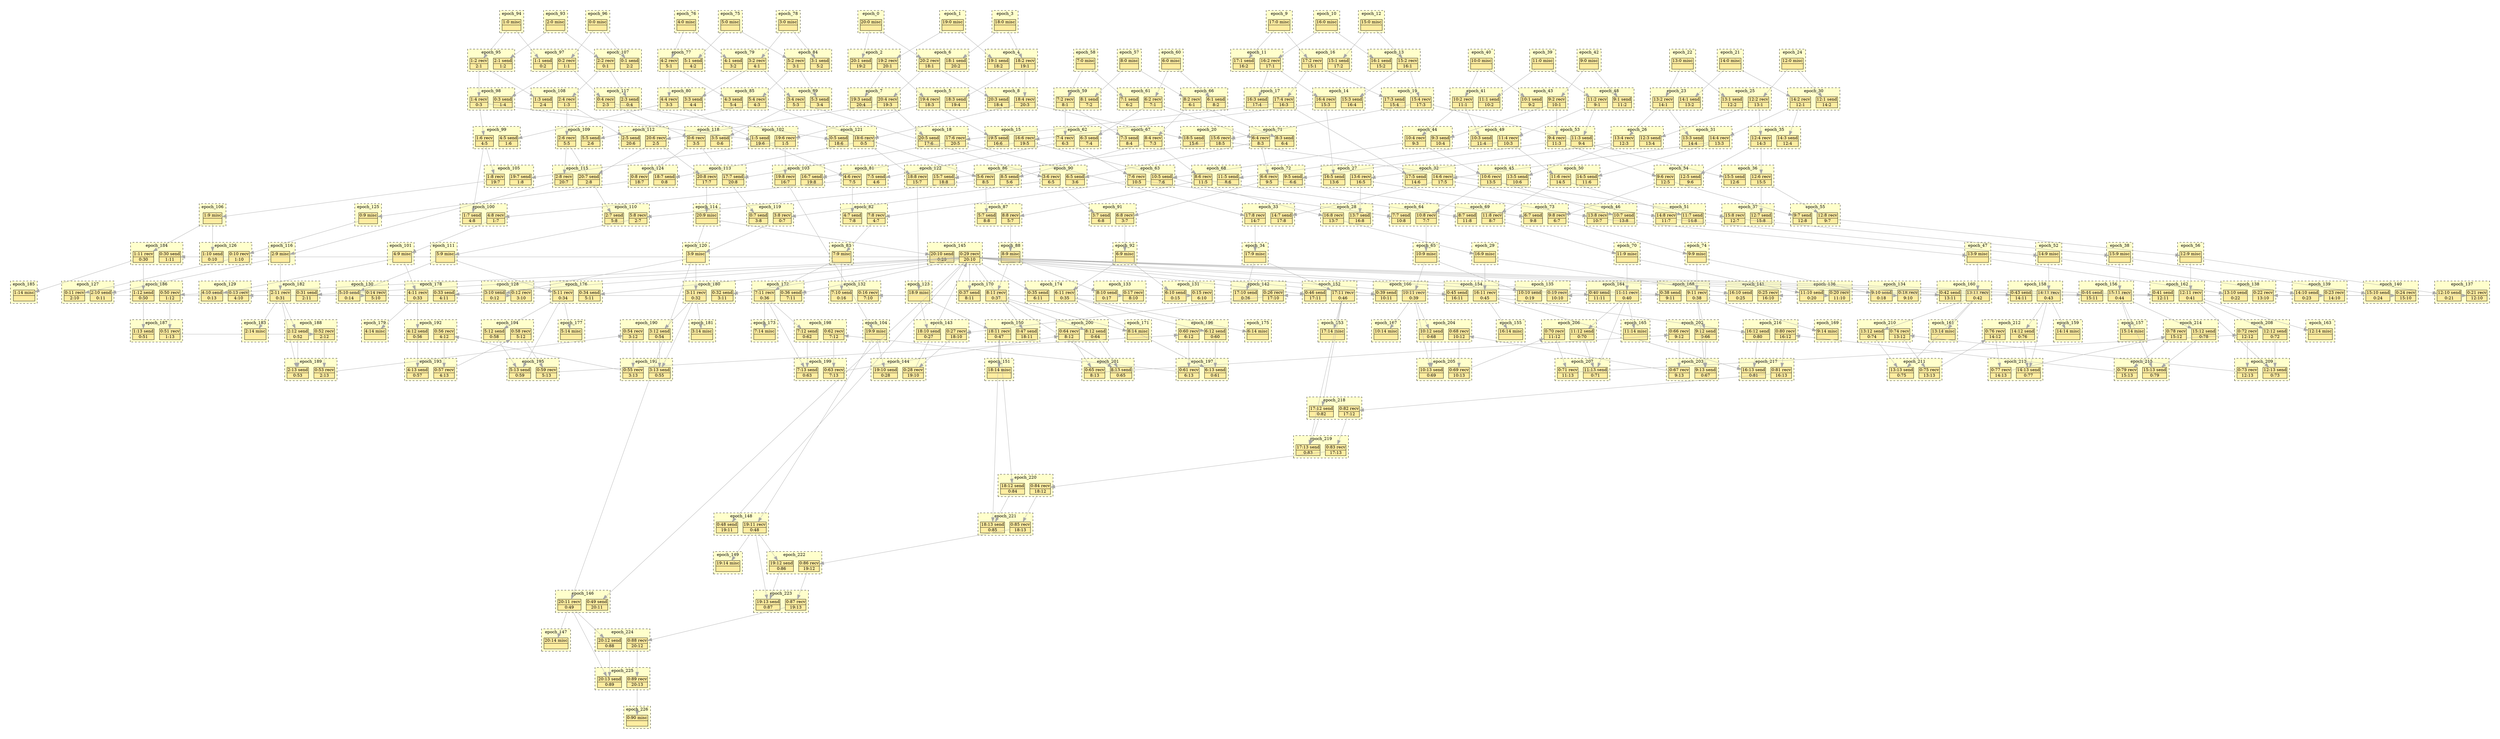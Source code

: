 digraph{node[shape=none margin=0 style=filled colorscheme=ylorrd9 fillcolor=2];compound=true;splines=line;subgraph clusterdummy0_0{style=invis;subgraph clusterdummy0_1{style=invis;subgraph clusterdummy0_2{style=invis;subgraph cluster0{style=dashed;colorscheme=ylorrd9;bgcolor=1;edge[arrowhead=empty];label=epoch_0;376[label=<<table border="0" cellborder="0" cellspacing="0"><tr><td>20:0 misc</td></tr><hr/><tr><td> </td></tr></table>>];}}}}subgraph clusterdummy1_0{style=invis;subgraph clusterdummy1_1{style=invis;subgraph clusterdummy1_2{style=invis;subgraph cluster1{style=dashed;colorscheme=ylorrd9;bgcolor=1;edge[arrowhead=empty];label=epoch_1;361[label=<<table border="0" cellborder="0" cellspacing="0"><tr><td>19:0 misc</td></tr><hr/><tr><td> </td></tr></table>>];}}}}subgraph clusterdummy2_0{style=invis;subgraph clusterdummy2_1{style=invis;subgraph clusterdummy2_2{style=invis;subgraph cluster2{style=dashed;colorscheme=ylorrd9;bgcolor=1;edge[arrowhead=empty];label=epoch_2;363[label=<<table border="0" cellborder="0" cellspacing="0"><tr><td>19:2 recv</td></tr><hr/><tr><td> 20:1 </td></tr></table>>];377[label=<<table border="0" cellborder="0" cellspacing="0"><tr><td>20:1 send</td></tr><hr/><tr><td> 19:2 </td></tr></table>>];}}}}subgraph clusterdummy3_0{style=invis;subgraph clusterdummy3_1{style=invis;subgraph clusterdummy3_2{style=invis;subgraph cluster3{style=dashed;colorscheme=ylorrd9;bgcolor=1;edge[arrowhead=empty];label=epoch_3;346[label=<<table border="0" cellborder="0" cellspacing="0"><tr><td>18:0 misc</td></tr><hr/><tr><td> </td></tr></table>>];}}}}subgraph clusterdummy4_0{style=invis;subgraph clusterdummy4_1{style=invis;subgraph clusterdummy4_2{style=invis;subgraph cluster4{style=dashed;colorscheme=ylorrd9;bgcolor=1;edge[arrowhead=empty];label=epoch_4;348[label=<<table border="0" cellborder="0" cellspacing="0"><tr><td>18:2 recv</td></tr><hr/><tr><td> 19:1 </td></tr></table>>];362[label=<<table border="0" cellborder="0" cellspacing="0"><tr><td>19:1 send</td></tr><hr/><tr><td> 18:2 </td></tr></table>>];}}}}subgraph clusterdummy5_0{style=invis;subgraph clusterdummy5_1{style=invis;subgraph clusterdummy5_2{style=invis;subgraph cluster5{style=dashed;colorscheme=ylorrd9;bgcolor=1;edge[arrowhead=empty];label=epoch_5;349[label=<<table border="0" cellborder="0" cellspacing="0"><tr><td>18:3 send</td></tr><hr/><tr><td> 19:4 </td></tr></table>>];365[label=<<table border="0" cellborder="0" cellspacing="0"><tr><td>19:4 recv</td></tr><hr/><tr><td> 18:3 </td></tr></table>>];}}}}subgraph clusterdummy6_0{style=invis;subgraph clusterdummy6_1{style=invis;subgraph clusterdummy6_2{style=invis;subgraph cluster6{style=dashed;colorscheme=ylorrd9;bgcolor=1;edge[arrowhead=empty];label=epoch_6;347[label=<<table border="0" cellborder="0" cellspacing="0"><tr><td>18:1 send</td></tr><hr/><tr><td> 20:2 </td></tr></table>>];378[label=<<table border="0" cellborder="0" cellspacing="0"><tr><td>20:2 recv</td></tr><hr/><tr><td> 18:1 </td></tr></table>>];}}}}subgraph clusterdummy7_0{style=invis;subgraph clusterdummy7_1{style=invis;subgraph clusterdummy7_2{style=invis;subgraph cluster7{style=dashed;colorscheme=ylorrd9;bgcolor=1;edge[arrowhead=empty];label=epoch_7;364[label=<<table border="0" cellborder="0" cellspacing="0"><tr><td>19:3 send</td></tr><hr/><tr><td> 20:4 </td></tr></table>>];380[label=<<table border="0" cellborder="0" cellspacing="0"><tr><td>20:4 recv</td></tr><hr/><tr><td> 19:3 </td></tr></table>>];}}}}subgraph clusterdummy8_0{style=invis;subgraph clusterdummy8_1{style=invis;subgraph clusterdummy8_2{style=invis;subgraph cluster8{style=dashed;colorscheme=ylorrd9;bgcolor=1;edge[arrowhead=empty];label=epoch_8;350[label=<<table border="0" cellborder="0" cellspacing="0"><tr><td>18:4 recv</td></tr><hr/><tr><td> 20:3 </td></tr></table>>];379[label=<<table border="0" cellborder="0" cellspacing="0"><tr><td>20:3 send</td></tr><hr/><tr><td> 18:4 </td></tr></table>>];}}}}subgraph clusterdummy9_0{style=invis;subgraph clusterdummy9_1{style=invis;subgraph clusterdummy9_2{style=invis;subgraph cluster9{style=dashed;colorscheme=ylorrd9;bgcolor=1;edge[arrowhead=empty];label=epoch_9;331[label=<<table border="0" cellborder="0" cellspacing="0"><tr><td>17:0 misc</td></tr><hr/><tr><td> </td></tr></table>>];}}}}subgraph clusterdummy10_0{style=invis;subgraph clusterdummy10_1{style=invis;subgraph clusterdummy10_2{style=invis;subgraph cluster10{style=dashed;colorscheme=ylorrd9;bgcolor=1;edge[arrowhead=empty];label=epoch_10;316[label=<<table border="0" cellborder="0" cellspacing="0"><tr><td>16:0 misc</td></tr><hr/><tr><td> </td></tr></table>>];}}}}subgraph clusterdummy11_0{style=invis;subgraph clusterdummy11_1{style=invis;subgraph clusterdummy11_2{style=invis;subgraph cluster11{style=dashed;colorscheme=ylorrd9;bgcolor=1;edge[arrowhead=empty];label=epoch_11;318[label=<<table border="0" cellborder="0" cellspacing="0"><tr><td>16:2 recv</td></tr><hr/><tr><td> 17:1 </td></tr></table>>];332[label=<<table border="0" cellborder="0" cellspacing="0"><tr><td>17:1 send</td></tr><hr/><tr><td> 16:2 </td></tr></table>>];}}}}subgraph clusterdummy12_0{style=invis;subgraph clusterdummy12_1{style=invis;subgraph clusterdummy12_2{style=invis;subgraph cluster12{style=dashed;colorscheme=ylorrd9;bgcolor=1;edge[arrowhead=empty];label=epoch_12;301[label=<<table border="0" cellborder="0" cellspacing="0"><tr><td>15:0 misc</td></tr><hr/><tr><td> </td></tr></table>>];}}}}subgraph clusterdummy13_0{style=invis;subgraph clusterdummy13_1{style=invis;subgraph clusterdummy13_2{style=invis;subgraph cluster13{style=dashed;colorscheme=ylorrd9;bgcolor=1;edge[arrowhead=empty];label=epoch_13;303[label=<<table border="0" cellborder="0" cellspacing="0"><tr><td>15:2 recv</td></tr><hr/><tr><td> 16:1 </td></tr></table>>];317[label=<<table border="0" cellborder="0" cellspacing="0"><tr><td>16:1 send</td></tr><hr/><tr><td> 15:2 </td></tr></table>>];}}}}subgraph clusterdummy14_0{style=invis;subgraph clusterdummy14_1{style=invis;subgraph clusterdummy14_2{style=invis;subgraph cluster14{style=dashed;colorscheme=ylorrd9;bgcolor=1;edge[arrowhead=empty];label=epoch_14;304[label=<<table border="0" cellborder="0" cellspacing="0"><tr><td>15:3 send</td></tr><hr/><tr><td> 16:4 </td></tr></table>>];320[label=<<table border="0" cellborder="0" cellspacing="0"><tr><td>16:4 recv</td></tr><hr/><tr><td> 15:3 </td></tr></table>>];}}}}subgraph clusterdummy15_0{style=invis;subgraph clusterdummy15_1{style=invis;subgraph clusterdummy15_2{style=invis;subgraph cluster15{style=dashed;colorscheme=ylorrd9;bgcolor=1;edge[arrowhead=empty];label=epoch_15;322[label=<<table border="0" cellborder="0" cellspacing="0"><tr><td>16:6 recv</td></tr><hr/><tr><td> 19:5 </td></tr></table>>];366[label=<<table border="0" cellborder="0" cellspacing="0"><tr><td>19:5 send</td></tr><hr/><tr><td> 16:6 </td></tr></table>>];}}}}subgraph clusterdummy16_0{style=invis;subgraph clusterdummy16_1{style=invis;subgraph clusterdummy16_2{style=invis;subgraph cluster16{style=dashed;colorscheme=ylorrd9;bgcolor=1;edge[arrowhead=empty];label=epoch_16;302[label=<<table border="0" cellborder="0" cellspacing="0"><tr><td>15:1 send</td></tr><hr/><tr><td> 17:2 </td></tr></table>>];333[label=<<table border="0" cellborder="0" cellspacing="0"><tr><td>17:2 recv</td></tr><hr/><tr><td> 15:1 </td></tr></table>>];}}}}subgraph clusterdummy17_0{style=invis;subgraph clusterdummy17_1{style=invis;subgraph clusterdummy17_2{style=invis;subgraph cluster17{style=dashed;colorscheme=ylorrd9;bgcolor=1;edge[arrowhead=empty];label=epoch_17;319[label=<<table border="0" cellborder="0" cellspacing="0"><tr><td>16:3 send</td></tr><hr/><tr><td> 17:4 </td></tr></table>>];335[label=<<table border="0" cellborder="0" cellspacing="0"><tr><td>17:4 recv</td></tr><hr/><tr><td> 16:3 </td></tr></table>>];}}}}subgraph clusterdummy18_0{style=invis;subgraph clusterdummy18_1{style=invis;subgraph clusterdummy18_2{style=invis;subgraph cluster18{style=dashed;colorscheme=ylorrd9;bgcolor=1;edge[arrowhead=empty];label=epoch_18;337[label=<<table border="0" cellborder="0" cellspacing="0"><tr><td>17:6 recv</td></tr><hr/><tr><td> 20:5 </td></tr></table>>];381[label=<<table border="0" cellborder="0" cellspacing="0"><tr><td>20:5 send</td></tr><hr/><tr><td> 17:6 </td></tr></table>>];}}}}subgraph clusterdummy19_0{style=invis;subgraph clusterdummy19_1{style=invis;subgraph clusterdummy19_2{style=invis;subgraph cluster19{style=dashed;colorscheme=ylorrd9;bgcolor=1;edge[arrowhead=empty];label=epoch_19;305[label=<<table border="0" cellborder="0" cellspacing="0"><tr><td>15:4 recv</td></tr><hr/><tr><td> 17:3 </td></tr></table>>];334[label=<<table border="0" cellborder="0" cellspacing="0"><tr><td>17:3 send</td></tr><hr/><tr><td> 15:4 </td></tr></table>>];}}}}subgraph clusterdummy20_0{style=invis;subgraph clusterdummy20_1{style=invis;subgraph clusterdummy20_2{style=invis;subgraph cluster20{style=dashed;colorscheme=ylorrd9;bgcolor=1;edge[arrowhead=empty];label=epoch_20;307[label=<<table border="0" cellborder="0" cellspacing="0"><tr><td>15:6 recv</td></tr><hr/><tr><td> 18:5 </td></tr></table>>];351[label=<<table border="0" cellborder="0" cellspacing="0"><tr><td>18:5 send</td></tr><hr/><tr><td> 15:6 </td></tr></table>>];}}}}subgraph clusterdummy21_0{style=invis;subgraph clusterdummy21_1{style=invis;subgraph clusterdummy21_2{style=invis;subgraph cluster21{style=dashed;colorscheme=ylorrd9;bgcolor=1;edge[arrowhead=empty];label=epoch_21;286[label=<<table border="0" cellborder="0" cellspacing="0"><tr><td>14:0 misc</td></tr><hr/><tr><td> </td></tr></table>>];}}}}subgraph clusterdummy22_0{style=invis;subgraph clusterdummy22_1{style=invis;subgraph clusterdummy22_2{style=invis;subgraph cluster22{style=dashed;colorscheme=ylorrd9;bgcolor=1;edge[arrowhead=empty];label=epoch_22;271[label=<<table border="0" cellborder="0" cellspacing="0"><tr><td>13:0 misc</td></tr><hr/><tr><td> </td></tr></table>>];}}}}subgraph clusterdummy23_0{style=invis;subgraph clusterdummy23_1{style=invis;subgraph clusterdummy23_2{style=invis;subgraph cluster23{style=dashed;colorscheme=ylorrd9;bgcolor=1;edge[arrowhead=empty];label=epoch_23;273[label=<<table border="0" cellborder="0" cellspacing="0"><tr><td>13:2 recv</td></tr><hr/><tr><td> 14:1 </td></tr></table>>];287[label=<<table border="0" cellborder="0" cellspacing="0"><tr><td>14:1 send</td></tr><hr/><tr><td> 13:2 </td></tr></table>>];}}}}subgraph clusterdummy24_0{style=invis;subgraph clusterdummy24_1{style=invis;subgraph clusterdummy24_2{style=invis;subgraph cluster24{style=dashed;colorscheme=ylorrd9;bgcolor=1;edge[arrowhead=empty];label=epoch_24;256[label=<<table border="0" cellborder="0" cellspacing="0"><tr><td>12:0 misc</td></tr><hr/><tr><td> </td></tr></table>>];}}}}subgraph clusterdummy25_0{style=invis;subgraph clusterdummy25_1{style=invis;subgraph clusterdummy25_2{style=invis;subgraph cluster25{style=dashed;colorscheme=ylorrd9;bgcolor=1;edge[arrowhead=empty];label=epoch_25;258[label=<<table border="0" cellborder="0" cellspacing="0"><tr><td>12:2 recv</td></tr><hr/><tr><td> 13:1 </td></tr></table>>];272[label=<<table border="0" cellborder="0" cellspacing="0"><tr><td>13:1 send</td></tr><hr/><tr><td> 12:2 </td></tr></table>>];}}}}subgraph clusterdummy26_0{style=invis;subgraph clusterdummy26_1{style=invis;subgraph clusterdummy26_2{style=invis;subgraph cluster26{style=dashed;colorscheme=ylorrd9;bgcolor=1;edge[arrowhead=empty];label=epoch_26;259[label=<<table border="0" cellborder="0" cellspacing="0"><tr><td>12:3 send</td></tr><hr/><tr><td> 13:4 </td></tr></table>>];275[label=<<table border="0" cellborder="0" cellspacing="0"><tr><td>13:4 recv</td></tr><hr/><tr><td> 12:3 </td></tr></table>>];}}}}subgraph clusterdummy27_0{style=invis;subgraph clusterdummy27_1{style=invis;subgraph clusterdummy27_2{style=invis;subgraph cluster27{style=dashed;colorscheme=ylorrd9;bgcolor=1;edge[arrowhead=empty];label=epoch_27;277[label=<<table border="0" cellborder="0" cellspacing="0"><tr><td>13:6 recv</td></tr><hr/><tr><td> 16:5 </td></tr></table>>];321[label=<<table border="0" cellborder="0" cellspacing="0"><tr><td>16:5 send</td></tr><hr/><tr><td> 13:6 </td></tr></table>>];}}}}subgraph clusterdummy28_0{style=invis;subgraph clusterdummy28_1{style=invis;subgraph clusterdummy28_2{style=invis;subgraph cluster28{style=dashed;colorscheme=ylorrd9;bgcolor=1;edge[arrowhead=empty];label=epoch_28;278[label=<<table border="0" cellborder="0" cellspacing="0"><tr><td>13:7 send</td></tr><hr/><tr><td> 16:8 </td></tr></table>>];324[label=<<table border="0" cellborder="0" cellspacing="0"><tr><td>16:8 recv</td></tr><hr/><tr><td> 13:7 </td></tr></table>>];}}}}subgraph clusterdummy29_0{style=invis;subgraph clusterdummy29_1{style=invis;subgraph clusterdummy29_2{style=invis;subgraph cluster29{style=dashed;colorscheme=ylorrd9;bgcolor=1;edge[arrowhead=empty];label=epoch_29;325[label=<<table border="0" cellborder="0" cellspacing="0"><tr><td>16:9 misc</td></tr><hr/><tr><td> </td></tr></table>>];}}}}subgraph clusterdummy30_0{style=invis;subgraph clusterdummy30_1{style=invis;subgraph clusterdummy30_2{style=invis;subgraph cluster30{style=dashed;colorscheme=ylorrd9;bgcolor=1;edge[arrowhead=empty];label=epoch_30;257[label=<<table border="0" cellborder="0" cellspacing="0"><tr><td>12:1 send</td></tr><hr/><tr><td> 14:2 </td></tr></table>>];288[label=<<table border="0" cellborder="0" cellspacing="0"><tr><td>14:2 recv</td></tr><hr/><tr><td> 12:1 </td></tr></table>>];}}}}subgraph clusterdummy31_0{style=invis;subgraph clusterdummy31_1{style=invis;subgraph clusterdummy31_2{style=invis;subgraph cluster31{style=dashed;colorscheme=ylorrd9;bgcolor=1;edge[arrowhead=empty];label=epoch_31;274[label=<<table border="0" cellborder="0" cellspacing="0"><tr><td>13:3 send</td></tr><hr/><tr><td> 14:4 </td></tr></table>>];290[label=<<table border="0" cellborder="0" cellspacing="0"><tr><td>14:4 recv</td></tr><hr/><tr><td> 13:3 </td></tr></table>>];}}}}subgraph clusterdummy32_0{style=invis;subgraph clusterdummy32_1{style=invis;subgraph clusterdummy32_2{style=invis;subgraph cluster32{style=dashed;colorscheme=ylorrd9;bgcolor=1;edge[arrowhead=empty];label=epoch_32;292[label=<<table border="0" cellborder="0" cellspacing="0"><tr><td>14:6 recv</td></tr><hr/><tr><td> 17:5 </td></tr></table>>];336[label=<<table border="0" cellborder="0" cellspacing="0"><tr><td>17:5 send</td></tr><hr/><tr><td> 14:6 </td></tr></table>>];}}}}subgraph clusterdummy33_0{style=invis;subgraph clusterdummy33_1{style=invis;subgraph clusterdummy33_2{style=invis;subgraph cluster33{style=dashed;colorscheme=ylorrd9;bgcolor=1;edge[arrowhead=empty];label=epoch_33;293[label=<<table border="0" cellborder="0" cellspacing="0"><tr><td>14:7 send</td></tr><hr/><tr><td> 17:8 </td></tr></table>>];339[label=<<table border="0" cellborder="0" cellspacing="0"><tr><td>17:8 recv</td></tr><hr/><tr><td> 14:7 </td></tr></table>>];}}}}subgraph clusterdummy34_0{style=invis;subgraph clusterdummy34_1{style=invis;subgraph clusterdummy34_2{style=invis;subgraph cluster34{style=dashed;colorscheme=ylorrd9;bgcolor=1;edge[arrowhead=empty];label=epoch_34;340[label=<<table border="0" cellborder="0" cellspacing="0"><tr><td>17:9 misc</td></tr><hr/><tr><td> </td></tr></table>>];}}}}subgraph clusterdummy35_0{style=invis;subgraph clusterdummy35_1{style=invis;subgraph clusterdummy35_2{style=invis;subgraph cluster35{style=dashed;colorscheme=ylorrd9;bgcolor=1;edge[arrowhead=empty];label=epoch_35;260[label=<<table border="0" cellborder="0" cellspacing="0"><tr><td>12:4 recv</td></tr><hr/><tr><td> 14:3 </td></tr></table>>];289[label=<<table border="0" cellborder="0" cellspacing="0"><tr><td>14:3 send</td></tr><hr/><tr><td> 12:4 </td></tr></table>>];}}}}subgraph clusterdummy36_0{style=invis;subgraph clusterdummy36_1{style=invis;subgraph clusterdummy36_2{style=invis;subgraph cluster36{style=dashed;colorscheme=ylorrd9;bgcolor=1;edge[arrowhead=empty];label=epoch_36;262[label=<<table border="0" cellborder="0" cellspacing="0"><tr><td>12:6 recv</td></tr><hr/><tr><td> 15:5 </td></tr></table>>];306[label=<<table border="0" cellborder="0" cellspacing="0"><tr><td>15:5 send</td></tr><hr/><tr><td> 12:6 </td></tr></table>>];}}}}subgraph clusterdummy37_0{style=invis;subgraph clusterdummy37_1{style=invis;subgraph clusterdummy37_2{style=invis;subgraph cluster37{style=dashed;colorscheme=ylorrd9;bgcolor=1;edge[arrowhead=empty];label=epoch_37;263[label=<<table border="0" cellborder="0" cellspacing="0"><tr><td>12:7 send</td></tr><hr/><tr><td> 15:8 </td></tr></table>>];309[label=<<table border="0" cellborder="0" cellspacing="0"><tr><td>15:8 recv</td></tr><hr/><tr><td> 12:7 </td></tr></table>>];}}}}subgraph clusterdummy38_0{style=invis;subgraph clusterdummy38_1{style=invis;subgraph clusterdummy38_2{style=invis;subgraph cluster38{style=dashed;colorscheme=ylorrd9;bgcolor=1;edge[arrowhead=empty];label=epoch_38;310[label=<<table border="0" cellborder="0" cellspacing="0"><tr><td>15:9 misc</td></tr><hr/><tr><td> </td></tr></table>>];}}}}subgraph clusterdummy39_0{style=invis;subgraph clusterdummy39_1{style=invis;subgraph clusterdummy39_2{style=invis;subgraph cluster39{style=dashed;colorscheme=ylorrd9;bgcolor=1;edge[arrowhead=empty];label=epoch_39;241[label=<<table border="0" cellborder="0" cellspacing="0"><tr><td>11:0 misc</td></tr><hr/><tr><td> </td></tr></table>>];}}}}subgraph clusterdummy40_0{style=invis;subgraph clusterdummy40_1{style=invis;subgraph clusterdummy40_2{style=invis;subgraph cluster40{style=dashed;colorscheme=ylorrd9;bgcolor=1;edge[arrowhead=empty];label=epoch_40;226[label=<<table border="0" cellborder="0" cellspacing="0"><tr><td>10:0 misc</td></tr><hr/><tr><td> </td></tr></table>>];}}}}subgraph clusterdummy41_0{style=invis;subgraph clusterdummy41_1{style=invis;subgraph clusterdummy41_2{style=invis;subgraph cluster41{style=dashed;colorscheme=ylorrd9;bgcolor=1;edge[arrowhead=empty];label=epoch_41;228[label=<<table border="0" cellborder="0" cellspacing="0"><tr><td>10:2 recv</td></tr><hr/><tr><td> 11:1 </td></tr></table>>];242[label=<<table border="0" cellborder="0" cellspacing="0"><tr><td>11:1 send</td></tr><hr/><tr><td> 10:2 </td></tr></table>>];}}}}subgraph clusterdummy42_0{style=invis;subgraph clusterdummy42_1{style=invis;subgraph clusterdummy42_2{style=invis;subgraph cluster42{style=dashed;colorscheme=ylorrd9;bgcolor=1;edge[arrowhead=empty];label=epoch_42;211[label=<<table border="0" cellborder="0" cellspacing="0"><tr><td>9:0 misc</td></tr><hr/><tr><td> </td></tr></table>>];}}}}subgraph clusterdummy43_0{style=invis;subgraph clusterdummy43_1{style=invis;subgraph clusterdummy43_2{style=invis;subgraph cluster43{style=dashed;colorscheme=ylorrd9;bgcolor=1;edge[arrowhead=empty];label=epoch_43;213[label=<<table border="0" cellborder="0" cellspacing="0"><tr><td>9:2 recv</td></tr><hr/><tr><td> 10:1 </td></tr></table>>];227[label=<<table border="0" cellborder="0" cellspacing="0"><tr><td>10:1 send</td></tr><hr/><tr><td> 9:2 </td></tr></table>>];}}}}subgraph clusterdummy44_0{style=invis;subgraph clusterdummy44_1{style=invis;subgraph clusterdummy44_2{style=invis;subgraph cluster44{style=dashed;colorscheme=ylorrd9;bgcolor=1;edge[arrowhead=empty];label=epoch_44;214[label=<<table border="0" cellborder="0" cellspacing="0"><tr><td>9:3 send</td></tr><hr/><tr><td> 10:4 </td></tr></table>>];230[label=<<table border="0" cellborder="0" cellspacing="0"><tr><td>10:4 recv</td></tr><hr/><tr><td> 9:3 </td></tr></table>>];}}}}subgraph clusterdummy45_0{style=invis;subgraph clusterdummy45_1{style=invis;subgraph clusterdummy45_2{style=invis;subgraph cluster45{style=dashed;colorscheme=ylorrd9;bgcolor=1;edge[arrowhead=empty];label=epoch_45;232[label=<<table border="0" cellborder="0" cellspacing="0"><tr><td>10:6 recv</td></tr><hr/><tr><td> 13:5 </td></tr></table>>];276[label=<<table border="0" cellborder="0" cellspacing="0"><tr><td>13:5 send</td></tr><hr/><tr><td> 10:6 </td></tr></table>>];}}}}subgraph clusterdummy46_0{style=invis;subgraph clusterdummy46_1{style=invis;subgraph clusterdummy46_2{style=invis;subgraph cluster46{style=dashed;colorscheme=ylorrd9;bgcolor=1;edge[arrowhead=empty];label=epoch_46;233[label=<<table border="0" cellborder="0" cellspacing="0"><tr><td>10:7 send</td></tr><hr/><tr><td> 13:8 </td></tr></table>>];279[label=<<table border="0" cellborder="0" cellspacing="0"><tr><td>13:8 recv</td></tr><hr/><tr><td> 10:7 </td></tr></table>>];}}}}subgraph clusterdummy47_0{style=invis;subgraph clusterdummy47_1{style=invis;subgraph clusterdummy47_2{style=invis;subgraph cluster47{style=dashed;colorscheme=ylorrd9;bgcolor=1;edge[arrowhead=empty];label=epoch_47;280[label=<<table border="0" cellborder="0" cellspacing="0"><tr><td>13:9 misc</td></tr><hr/><tr><td> </td></tr></table>>];}}}}subgraph clusterdummy48_0{style=invis;subgraph clusterdummy48_1{style=invis;subgraph clusterdummy48_2{style=invis;subgraph cluster48{style=dashed;colorscheme=ylorrd9;bgcolor=1;edge[arrowhead=empty];label=epoch_48;212[label=<<table border="0" cellborder="0" cellspacing="0"><tr><td>9:1 send</td></tr><hr/><tr><td> 11:2 </td></tr></table>>];243[label=<<table border="0" cellborder="0" cellspacing="0"><tr><td>11:2 recv</td></tr><hr/><tr><td> 9:1 </td></tr></table>>];}}}}subgraph clusterdummy49_0{style=invis;subgraph clusterdummy49_1{style=invis;subgraph clusterdummy49_2{style=invis;subgraph cluster49{style=dashed;colorscheme=ylorrd9;bgcolor=1;edge[arrowhead=empty];label=epoch_49;229[label=<<table border="0" cellborder="0" cellspacing="0"><tr><td>10:3 send</td></tr><hr/><tr><td> 11:4 </td></tr></table>>];245[label=<<table border="0" cellborder="0" cellspacing="0"><tr><td>11:4 recv</td></tr><hr/><tr><td> 10:3 </td></tr></table>>];}}}}subgraph clusterdummy50_0{style=invis;subgraph clusterdummy50_1{style=invis;subgraph clusterdummy50_2{style=invis;subgraph cluster50{style=dashed;colorscheme=ylorrd9;bgcolor=1;edge[arrowhead=empty];label=epoch_50;247[label=<<table border="0" cellborder="0" cellspacing="0"><tr><td>11:6 recv</td></tr><hr/><tr><td> 14:5 </td></tr></table>>];291[label=<<table border="0" cellborder="0" cellspacing="0"><tr><td>14:5 send</td></tr><hr/><tr><td> 11:6 </td></tr></table>>];}}}}subgraph clusterdummy51_0{style=invis;subgraph clusterdummy51_1{style=invis;subgraph clusterdummy51_2{style=invis;subgraph cluster51{style=dashed;colorscheme=ylorrd9;bgcolor=1;edge[arrowhead=empty];label=epoch_51;248[label=<<table border="0" cellborder="0" cellspacing="0"><tr><td>11:7 send</td></tr><hr/><tr><td> 14:8 </td></tr></table>>];294[label=<<table border="0" cellborder="0" cellspacing="0"><tr><td>14:8 recv</td></tr><hr/><tr><td> 11:7 </td></tr></table>>];}}}}subgraph clusterdummy52_0{style=invis;subgraph clusterdummy52_1{style=invis;subgraph clusterdummy52_2{style=invis;subgraph cluster52{style=dashed;colorscheme=ylorrd9;bgcolor=1;edge[arrowhead=empty];label=epoch_52;295[label=<<table border="0" cellborder="0" cellspacing="0"><tr><td>14:9 misc</td></tr><hr/><tr><td> </td></tr></table>>];}}}}subgraph clusterdummy53_0{style=invis;subgraph clusterdummy53_1{style=invis;subgraph clusterdummy53_2{style=invis;subgraph cluster53{style=dashed;colorscheme=ylorrd9;bgcolor=1;edge[arrowhead=empty];label=epoch_53;215[label=<<table border="0" cellborder="0" cellspacing="0"><tr><td>9:4 recv</td></tr><hr/><tr><td> 11:3 </td></tr></table>>];244[label=<<table border="0" cellborder="0" cellspacing="0"><tr><td>11:3 send</td></tr><hr/><tr><td> 9:4 </td></tr></table>>];}}}}subgraph clusterdummy54_0{style=invis;subgraph clusterdummy54_1{style=invis;subgraph clusterdummy54_2{style=invis;subgraph cluster54{style=dashed;colorscheme=ylorrd9;bgcolor=1;edge[arrowhead=empty];label=epoch_54;217[label=<<table border="0" cellborder="0" cellspacing="0"><tr><td>9:6 recv</td></tr><hr/><tr><td> 12:5 </td></tr></table>>];261[label=<<table border="0" cellborder="0" cellspacing="0"><tr><td>12:5 send</td></tr><hr/><tr><td> 9:6 </td></tr></table>>];}}}}subgraph clusterdummy55_0{style=invis;subgraph clusterdummy55_1{style=invis;subgraph clusterdummy55_2{style=invis;subgraph cluster55{style=dashed;colorscheme=ylorrd9;bgcolor=1;edge[arrowhead=empty];label=epoch_55;218[label=<<table border="0" cellborder="0" cellspacing="0"><tr><td>9:7 send</td></tr><hr/><tr><td> 12:8 </td></tr></table>>];264[label=<<table border="0" cellborder="0" cellspacing="0"><tr><td>12:8 recv</td></tr><hr/><tr><td> 9:7 </td></tr></table>>];}}}}subgraph clusterdummy56_0{style=invis;subgraph clusterdummy56_1{style=invis;subgraph clusterdummy56_2{style=invis;subgraph cluster56{style=dashed;colorscheme=ylorrd9;bgcolor=1;edge[arrowhead=empty];label=epoch_56;265[label=<<table border="0" cellborder="0" cellspacing="0"><tr><td>12:9 misc</td></tr><hr/><tr><td> </td></tr></table>>];}}}}subgraph clusterdummy57_0{style=invis;subgraph clusterdummy57_1{style=invis;subgraph clusterdummy57_2{style=invis;subgraph cluster57{style=dashed;colorscheme=ylorrd9;bgcolor=1;edge[arrowhead=empty];label=epoch_57;196[label=<<table border="0" cellborder="0" cellspacing="0"><tr><td>8:0 misc</td></tr><hr/><tr><td> </td></tr></table>>];}}}}subgraph clusterdummy58_0{style=invis;subgraph clusterdummy58_1{style=invis;subgraph clusterdummy58_2{style=invis;subgraph cluster58{style=dashed;colorscheme=ylorrd9;bgcolor=1;edge[arrowhead=empty];label=epoch_58;181[label=<<table border="0" cellborder="0" cellspacing="0"><tr><td>7:0 misc</td></tr><hr/><tr><td> </td></tr></table>>];}}}}subgraph clusterdummy59_0{style=invis;subgraph clusterdummy59_1{style=invis;subgraph clusterdummy59_2{style=invis;subgraph cluster59{style=dashed;colorscheme=ylorrd9;bgcolor=1;edge[arrowhead=empty];label=epoch_59;183[label=<<table border="0" cellborder="0" cellspacing="0"><tr><td>7:2 recv</td></tr><hr/><tr><td> 8:1 </td></tr></table>>];197[label=<<table border="0" cellborder="0" cellspacing="0"><tr><td>8:1 send</td></tr><hr/><tr><td> 7:2 </td></tr></table>>];}}}}subgraph clusterdummy60_0{style=invis;subgraph clusterdummy60_1{style=invis;subgraph clusterdummy60_2{style=invis;subgraph cluster60{style=dashed;colorscheme=ylorrd9;bgcolor=1;edge[arrowhead=empty];label=epoch_60;166[label=<<table border="0" cellborder="0" cellspacing="0"><tr><td>6:0 misc</td></tr><hr/><tr><td> </td></tr></table>>];}}}}subgraph clusterdummy61_0{style=invis;subgraph clusterdummy61_1{style=invis;subgraph clusterdummy61_2{style=invis;subgraph cluster61{style=dashed;colorscheme=ylorrd9;bgcolor=1;edge[arrowhead=empty];label=epoch_61;168[label=<<table border="0" cellborder="0" cellspacing="0"><tr><td>6:2 recv</td></tr><hr/><tr><td> 7:1 </td></tr></table>>];182[label=<<table border="0" cellborder="0" cellspacing="0"><tr><td>7:1 send</td></tr><hr/><tr><td> 6:2 </td></tr></table>>];}}}}subgraph clusterdummy62_0{style=invis;subgraph clusterdummy62_1{style=invis;subgraph clusterdummy62_2{style=invis;subgraph cluster62{style=dashed;colorscheme=ylorrd9;bgcolor=1;edge[arrowhead=empty];label=epoch_62;169[label=<<table border="0" cellborder="0" cellspacing="0"><tr><td>6:3 send</td></tr><hr/><tr><td> 7:4 </td></tr></table>>];185[label=<<table border="0" cellborder="0" cellspacing="0"><tr><td>7:4 recv</td></tr><hr/><tr><td> 6:3 </td></tr></table>>];}}}}subgraph clusterdummy63_0{style=invis;subgraph clusterdummy63_1{style=invis;subgraph clusterdummy63_2{style=invis;subgraph cluster63{style=dashed;colorscheme=ylorrd9;bgcolor=1;edge[arrowhead=empty];label=epoch_63;187[label=<<table border="0" cellborder="0" cellspacing="0"><tr><td>7:6 recv</td></tr><hr/><tr><td> 10:5 </td></tr></table>>];231[label=<<table border="0" cellborder="0" cellspacing="0"><tr><td>10:5 send</td></tr><hr/><tr><td> 7:6 </td></tr></table>>];}}}}subgraph clusterdummy64_0{style=invis;subgraph clusterdummy64_1{style=invis;subgraph clusterdummy64_2{style=invis;subgraph cluster64{style=dashed;colorscheme=ylorrd9;bgcolor=1;edge[arrowhead=empty];label=epoch_64;188[label=<<table border="0" cellborder="0" cellspacing="0"><tr><td>7:7 send</td></tr><hr/><tr><td> 10:8 </td></tr></table>>];234[label=<<table border="0" cellborder="0" cellspacing="0"><tr><td>10:8 recv</td></tr><hr/><tr><td> 7:7 </td></tr></table>>];}}}}subgraph clusterdummy65_0{style=invis;subgraph clusterdummy65_1{style=invis;subgraph clusterdummy65_2{style=invis;subgraph cluster65{style=dashed;colorscheme=ylorrd9;bgcolor=1;edge[arrowhead=empty];label=epoch_65;235[label=<<table border="0" cellborder="0" cellspacing="0"><tr><td>10:9 misc</td></tr><hr/><tr><td> </td></tr></table>>];}}}}subgraph clusterdummy66_0{style=invis;subgraph clusterdummy66_1{style=invis;subgraph clusterdummy66_2{style=invis;subgraph cluster66{style=dashed;colorscheme=ylorrd9;bgcolor=1;edge[arrowhead=empty];label=epoch_66;167[label=<<table border="0" cellborder="0" cellspacing="0"><tr><td>6:1 send</td></tr><hr/><tr><td> 8:2 </td></tr></table>>];198[label=<<table border="0" cellborder="0" cellspacing="0"><tr><td>8:2 recv</td></tr><hr/><tr><td> 6:1 </td></tr></table>>];}}}}subgraph clusterdummy67_0{style=invis;subgraph clusterdummy67_1{style=invis;subgraph clusterdummy67_2{style=invis;subgraph cluster67{style=dashed;colorscheme=ylorrd9;bgcolor=1;edge[arrowhead=empty];label=epoch_67;184[label=<<table border="0" cellborder="0" cellspacing="0"><tr><td>7:3 send</td></tr><hr/><tr><td> 8:4 </td></tr></table>>];200[label=<<table border="0" cellborder="0" cellspacing="0"><tr><td>8:4 recv</td></tr><hr/><tr><td> 7:3 </td></tr></table>>];}}}}subgraph clusterdummy68_0{style=invis;subgraph clusterdummy68_1{style=invis;subgraph clusterdummy68_2{style=invis;subgraph cluster68{style=dashed;colorscheme=ylorrd9;bgcolor=1;edge[arrowhead=empty];label=epoch_68;202[label=<<table border="0" cellborder="0" cellspacing="0"><tr><td>8:6 recv</td></tr><hr/><tr><td> 11:5 </td></tr></table>>];246[label=<<table border="0" cellborder="0" cellspacing="0"><tr><td>11:5 send</td></tr><hr/><tr><td> 8:6 </td></tr></table>>];}}}}subgraph clusterdummy69_0{style=invis;subgraph clusterdummy69_1{style=invis;subgraph clusterdummy69_2{style=invis;subgraph cluster69{style=dashed;colorscheme=ylorrd9;bgcolor=1;edge[arrowhead=empty];label=epoch_69;203[label=<<table border="0" cellborder="0" cellspacing="0"><tr><td>8:7 send</td></tr><hr/><tr><td> 11:8 </td></tr></table>>];249[label=<<table border="0" cellborder="0" cellspacing="0"><tr><td>11:8 recv</td></tr><hr/><tr><td> 8:7 </td></tr></table>>];}}}}subgraph clusterdummy70_0{style=invis;subgraph clusterdummy70_1{style=invis;subgraph clusterdummy70_2{style=invis;subgraph cluster70{style=dashed;colorscheme=ylorrd9;bgcolor=1;edge[arrowhead=empty];label=epoch_70;250[label=<<table border="0" cellborder="0" cellspacing="0"><tr><td>11:9 misc</td></tr><hr/><tr><td> </td></tr></table>>];}}}}subgraph clusterdummy71_0{style=invis;subgraph clusterdummy71_1{style=invis;subgraph clusterdummy71_2{style=invis;subgraph cluster71{style=dashed;colorscheme=ylorrd9;bgcolor=1;edge[arrowhead=empty];label=epoch_71;170[label=<<table border="0" cellborder="0" cellspacing="0"><tr><td>6:4 recv</td></tr><hr/><tr><td> 8:3 </td></tr></table>>];199[label=<<table border="0" cellborder="0" cellspacing="0"><tr><td>8:3 send</td></tr><hr/><tr><td> 6:4 </td></tr></table>>];}}}}subgraph clusterdummy72_0{style=invis;subgraph clusterdummy72_1{style=invis;subgraph clusterdummy72_2{style=invis;subgraph cluster72{style=dashed;colorscheme=ylorrd9;bgcolor=1;edge[arrowhead=empty];label=epoch_72;172[label=<<table border="0" cellborder="0" cellspacing="0"><tr><td>6:6 recv</td></tr><hr/><tr><td> 9:5 </td></tr></table>>];216[label=<<table border="0" cellborder="0" cellspacing="0"><tr><td>9:5 send</td></tr><hr/><tr><td> 6:6 </td></tr></table>>];}}}}subgraph clusterdummy73_0{style=invis;subgraph clusterdummy73_1{style=invis;subgraph clusterdummy73_2{style=invis;subgraph cluster73{style=dashed;colorscheme=ylorrd9;bgcolor=1;edge[arrowhead=empty];label=epoch_73;173[label=<<table border="0" cellborder="0" cellspacing="0"><tr><td>6:7 send</td></tr><hr/><tr><td> 9:8 </td></tr></table>>];219[label=<<table border="0" cellborder="0" cellspacing="0"><tr><td>9:8 recv</td></tr><hr/><tr><td> 6:7 </td></tr></table>>];}}}}subgraph clusterdummy74_0{style=invis;subgraph clusterdummy74_1{style=invis;subgraph clusterdummy74_2{style=invis;subgraph cluster74{style=dashed;colorscheme=ylorrd9;bgcolor=1;edge[arrowhead=empty];label=epoch_74;220[label=<<table border="0" cellborder="0" cellspacing="0"><tr><td>9:9 misc</td></tr><hr/><tr><td> </td></tr></table>>];}}}}subgraph clusterdummy75_0{style=invis;subgraph clusterdummy75_1{style=invis;subgraph clusterdummy75_2{style=invis;subgraph cluster75{style=dashed;colorscheme=ylorrd9;bgcolor=1;edge[arrowhead=empty];label=epoch_75;151[label=<<table border="0" cellborder="0" cellspacing="0"><tr><td>5:0 misc</td></tr><hr/><tr><td> </td></tr></table>>];}}}}subgraph clusterdummy76_0{style=invis;subgraph clusterdummy76_1{style=invis;subgraph clusterdummy76_2{style=invis;subgraph cluster76{style=dashed;colorscheme=ylorrd9;bgcolor=1;edge[arrowhead=empty];label=epoch_76;136[label=<<table border="0" cellborder="0" cellspacing="0"><tr><td>4:0 misc</td></tr><hr/><tr><td> </td></tr></table>>];}}}}subgraph clusterdummy77_0{style=invis;subgraph clusterdummy77_1{style=invis;subgraph clusterdummy77_2{style=invis;subgraph cluster77{style=dashed;colorscheme=ylorrd9;bgcolor=1;edge[arrowhead=empty];label=epoch_77;138[label=<<table border="0" cellborder="0" cellspacing="0"><tr><td>4:2 recv</td></tr><hr/><tr><td> 5:1 </td></tr></table>>];152[label=<<table border="0" cellborder="0" cellspacing="0"><tr><td>5:1 send</td></tr><hr/><tr><td> 4:2 </td></tr></table>>];}}}}subgraph clusterdummy78_0{style=invis;subgraph clusterdummy78_1{style=invis;subgraph clusterdummy78_2{style=invis;subgraph cluster78{style=dashed;colorscheme=ylorrd9;bgcolor=1;edge[arrowhead=empty];label=epoch_78;121[label=<<table border="0" cellborder="0" cellspacing="0"><tr><td>3:0 misc</td></tr><hr/><tr><td> </td></tr></table>>];}}}}subgraph clusterdummy79_0{style=invis;subgraph clusterdummy79_1{style=invis;subgraph clusterdummy79_2{style=invis;subgraph cluster79{style=dashed;colorscheme=ylorrd9;bgcolor=1;edge[arrowhead=empty];label=epoch_79;123[label=<<table border="0" cellborder="0" cellspacing="0"><tr><td>3:2 recv</td></tr><hr/><tr><td> 4:1 </td></tr></table>>];137[label=<<table border="0" cellborder="0" cellspacing="0"><tr><td>4:1 send</td></tr><hr/><tr><td> 3:2 </td></tr></table>>];}}}}subgraph clusterdummy80_0{style=invis;subgraph clusterdummy80_1{style=invis;subgraph clusterdummy80_2{style=invis;subgraph cluster80{style=dashed;colorscheme=ylorrd9;bgcolor=1;edge[arrowhead=empty];label=epoch_80;124[label=<<table border="0" cellborder="0" cellspacing="0"><tr><td>3:3 send</td></tr><hr/><tr><td> 4:4 </td></tr></table>>];140[label=<<table border="0" cellborder="0" cellspacing="0"><tr><td>4:4 recv</td></tr><hr/><tr><td> 3:3 </td></tr></table>>];}}}}subgraph clusterdummy81_0{style=invis;subgraph clusterdummy81_1{style=invis;subgraph clusterdummy81_2{style=invis;subgraph cluster81{style=dashed;colorscheme=ylorrd9;bgcolor=1;edge[arrowhead=empty];label=epoch_81;142[label=<<table border="0" cellborder="0" cellspacing="0"><tr><td>4:6 recv</td></tr><hr/><tr><td> 7:5 </td></tr></table>>];186[label=<<table border="0" cellborder="0" cellspacing="0"><tr><td>7:5 send</td></tr><hr/><tr><td> 4:6 </td></tr></table>>];}}}}subgraph clusterdummy82_0{style=invis;subgraph clusterdummy82_1{style=invis;subgraph clusterdummy82_2{style=invis;subgraph cluster82{style=dashed;colorscheme=ylorrd9;bgcolor=1;edge[arrowhead=empty];label=epoch_82;143[label=<<table border="0" cellborder="0" cellspacing="0"><tr><td>4:7 send</td></tr><hr/><tr><td> 7:8 </td></tr></table>>];189[label=<<table border="0" cellborder="0" cellspacing="0"><tr><td>7:8 recv</td></tr><hr/><tr><td> 4:7 </td></tr></table>>];}}}}subgraph clusterdummy83_0{style=invis;subgraph clusterdummy83_1{style=invis;subgraph clusterdummy83_2{style=invis;subgraph cluster83{style=dashed;colorscheme=ylorrd9;bgcolor=1;edge[arrowhead=empty];label=epoch_83;190[label=<<table border="0" cellborder="0" cellspacing="0"><tr><td>7:9 misc</td></tr><hr/><tr><td> </td></tr></table>>];}}}}subgraph clusterdummy84_0{style=invis;subgraph clusterdummy84_1{style=invis;subgraph clusterdummy84_2{style=invis;subgraph cluster84{style=dashed;colorscheme=ylorrd9;bgcolor=1;edge[arrowhead=empty];label=epoch_84;122[label=<<table border="0" cellborder="0" cellspacing="0"><tr><td>3:1 send</td></tr><hr/><tr><td> 5:2 </td></tr></table>>];153[label=<<table border="0" cellborder="0" cellspacing="0"><tr><td>5:2 recv</td></tr><hr/><tr><td> 3:1 </td></tr></table>>];}}}}subgraph clusterdummy85_0{style=invis;subgraph clusterdummy85_1{style=invis;subgraph clusterdummy85_2{style=invis;subgraph cluster85{style=dashed;colorscheme=ylorrd9;bgcolor=1;edge[arrowhead=empty];label=epoch_85;139[label=<<table border="0" cellborder="0" cellspacing="0"><tr><td>4:3 send</td></tr><hr/><tr><td> 5:4 </td></tr></table>>];155[label=<<table border="0" cellborder="0" cellspacing="0"><tr><td>5:4 recv</td></tr><hr/><tr><td> 4:3 </td></tr></table>>];}}}}subgraph clusterdummy86_0{style=invis;subgraph clusterdummy86_1{style=invis;subgraph clusterdummy86_2{style=invis;subgraph cluster86{style=dashed;colorscheme=ylorrd9;bgcolor=1;edge[arrowhead=empty];label=epoch_86;157[label=<<table border="0" cellborder="0" cellspacing="0"><tr><td>5:6 recv</td></tr><hr/><tr><td> 8:5 </td></tr></table>>];201[label=<<table border="0" cellborder="0" cellspacing="0"><tr><td>8:5 send</td></tr><hr/><tr><td> 5:6 </td></tr></table>>];}}}}subgraph clusterdummy87_0{style=invis;subgraph clusterdummy87_1{style=invis;subgraph clusterdummy87_2{style=invis;subgraph cluster87{style=dashed;colorscheme=ylorrd9;bgcolor=1;edge[arrowhead=empty];label=epoch_87;158[label=<<table border="0" cellborder="0" cellspacing="0"><tr><td>5:7 send</td></tr><hr/><tr><td> 8:8 </td></tr></table>>];204[label=<<table border="0" cellborder="0" cellspacing="0"><tr><td>8:8 recv</td></tr><hr/><tr><td> 5:7 </td></tr></table>>];}}}}subgraph clusterdummy88_0{style=invis;subgraph clusterdummy88_1{style=invis;subgraph clusterdummy88_2{style=invis;subgraph cluster88{style=dashed;colorscheme=ylorrd9;bgcolor=1;edge[arrowhead=empty];label=epoch_88;205[label=<<table border="0" cellborder="0" cellspacing="0"><tr><td>8:9 misc</td></tr><hr/><tr><td> </td></tr></table>>];}}}}subgraph clusterdummy89_0{style=invis;subgraph clusterdummy89_1{style=invis;subgraph clusterdummy89_2{style=invis;subgraph cluster89{style=dashed;colorscheme=ylorrd9;bgcolor=1;edge[arrowhead=empty];label=epoch_89;125[label=<<table border="0" cellborder="0" cellspacing="0"><tr><td>3:4 recv</td></tr><hr/><tr><td> 5:3 </td></tr></table>>];154[label=<<table border="0" cellborder="0" cellspacing="0"><tr><td>5:3 send</td></tr><hr/><tr><td> 3:4 </td></tr></table>>];}}}}subgraph clusterdummy90_0{style=invis;subgraph clusterdummy90_1{style=invis;subgraph clusterdummy90_2{style=invis;subgraph cluster90{style=dashed;colorscheme=ylorrd9;bgcolor=1;edge[arrowhead=empty];label=epoch_90;127[label=<<table border="0" cellborder="0" cellspacing="0"><tr><td>3:6 recv</td></tr><hr/><tr><td> 6:5 </td></tr></table>>];171[label=<<table border="0" cellborder="0" cellspacing="0"><tr><td>6:5 send</td></tr><hr/><tr><td> 3:6 </td></tr></table>>];}}}}subgraph clusterdummy91_0{style=invis;subgraph clusterdummy91_1{style=invis;subgraph clusterdummy91_2{style=invis;subgraph cluster91{style=dashed;colorscheme=ylorrd9;bgcolor=1;edge[arrowhead=empty];label=epoch_91;128[label=<<table border="0" cellborder="0" cellspacing="0"><tr><td>3:7 send</td></tr><hr/><tr><td> 6:8 </td></tr></table>>];174[label=<<table border="0" cellborder="0" cellspacing="0"><tr><td>6:8 recv</td></tr><hr/><tr><td> 3:7 </td></tr></table>>];}}}}subgraph clusterdummy92_0{style=invis;subgraph clusterdummy92_1{style=invis;subgraph clusterdummy92_2{style=invis;subgraph cluster92{style=dashed;colorscheme=ylorrd9;bgcolor=1;edge[arrowhead=empty];label=epoch_92;175[label=<<table border="0" cellborder="0" cellspacing="0"><tr><td>6:9 misc</td></tr><hr/><tr><td> </td></tr></table>>];}}}}subgraph clusterdummy93_0{style=invis;subgraph clusterdummy93_1{style=invis;subgraph clusterdummy93_2{style=invis;subgraph cluster93{style=dashed;colorscheme=ylorrd9;bgcolor=1;edge[arrowhead=empty];label=epoch_93;106[label=<<table border="0" cellborder="0" cellspacing="0"><tr><td>2:0 misc</td></tr><hr/><tr><td> </td></tr></table>>];}}}}subgraph clusterdummy94_0{style=invis;subgraph clusterdummy94_1{style=invis;subgraph clusterdummy94_2{style=invis;subgraph cluster94{style=dashed;colorscheme=ylorrd9;bgcolor=1;edge[arrowhead=empty];label=epoch_94;91[label=<<table border="0" cellborder="0" cellspacing="0"><tr><td>1:0 misc</td></tr><hr/><tr><td> </td></tr></table>>];}}}}subgraph clusterdummy95_0{style=invis;subgraph clusterdummy95_1{style=invis;subgraph clusterdummy95_2{style=invis;subgraph cluster95{style=dashed;colorscheme=ylorrd9;bgcolor=1;edge[arrowhead=empty];label=epoch_95;93[label=<<table border="0" cellborder="0" cellspacing="0"><tr><td>1:2 recv</td></tr><hr/><tr><td> 2:1 </td></tr></table>>];107[label=<<table border="0" cellborder="0" cellspacing="0"><tr><td>2:1 send</td></tr><hr/><tr><td> 1:2 </td></tr></table>>];}}}}subgraph clusterdummy96_0{style=invis;subgraph clusterdummy96_1{style=invis;subgraph clusterdummy96_2{style=invis;subgraph cluster96{style=dashed;colorscheme=ylorrd9;bgcolor=1;edge[arrowhead=empty];label=epoch_96;0[label=<<table border="0" cellborder="0" cellspacing="0"><tr><td>0:0 misc</td></tr><hr/><tr><td> </td></tr></table>>];}}}}subgraph clusterdummy97_0{style=invis;subgraph clusterdummy97_1{style=invis;subgraph clusterdummy97_2{style=invis;subgraph cluster97{style=dashed;colorscheme=ylorrd9;bgcolor=1;edge[arrowhead=empty];label=epoch_97;2[label=<<table border="0" cellborder="0" cellspacing="0"><tr><td>0:2 recv</td></tr><hr/><tr><td> 1:1 </td></tr></table>>];92[label=<<table border="0" cellborder="0" cellspacing="0"><tr><td>1:1 send</td></tr><hr/><tr><td> 0:2 </td></tr></table>>];}}}}subgraph clusterdummy98_0{style=invis;subgraph clusterdummy98_1{style=invis;subgraph clusterdummy98_2{style=invis;subgraph cluster98{style=dashed;colorscheme=ylorrd9;bgcolor=1;edge[arrowhead=empty];label=epoch_98;3[label=<<table border="0" cellborder="0" cellspacing="0"><tr><td>0:3 send</td></tr><hr/><tr><td> 1:4 </td></tr></table>>];95[label=<<table border="0" cellborder="0" cellspacing="0"><tr><td>1:4 recv</td></tr><hr/><tr><td> 0:3 </td></tr></table>>];}}}}subgraph clusterdummy99_0{style=invis;subgraph clusterdummy99_1{style=invis;subgraph clusterdummy99_2{style=invis;subgraph cluster99{style=dashed;colorscheme=ylorrd9;bgcolor=1;edge[arrowhead=empty];label=epoch_99;97[label=<<table border="0" cellborder="0" cellspacing="0"><tr><td>1:6 recv</td></tr><hr/><tr><td> 4:5 </td></tr></table>>];141[label=<<table border="0" cellborder="0" cellspacing="0"><tr><td>4:5 send</td></tr><hr/><tr><td> 1:6 </td></tr></table>>];}}}}subgraph clusterdummy100_0{style=invis;subgraph clusterdummy100_1{style=invis;subgraph clusterdummy100_2{style=invis;subgraph cluster100{style=dashed;colorscheme=ylorrd9;bgcolor=1;edge[arrowhead=empty];label=epoch_100;98[label=<<table border="0" cellborder="0" cellspacing="0"><tr><td>1:7 send</td></tr><hr/><tr><td> 4:8 </td></tr></table>>];144[label=<<table border="0" cellborder="0" cellspacing="0"><tr><td>4:8 recv</td></tr><hr/><tr><td> 1:7 </td></tr></table>>];}}}}subgraph clusterdummy101_0{style=invis;subgraph clusterdummy101_1{style=invis;subgraph clusterdummy101_2{style=invis;subgraph cluster101{style=dashed;colorscheme=ylorrd9;bgcolor=1;edge[arrowhead=empty];label=epoch_101;145[label=<<table border="0" cellborder="0" cellspacing="0"><tr><td>4:9 misc</td></tr><hr/><tr><td> </td></tr></table>>];}}}}subgraph clusterdummy102_0{style=invis;subgraph clusterdummy102_1{style=invis;subgraph clusterdummy102_2{style=invis;subgraph cluster102{style=dashed;colorscheme=ylorrd9;bgcolor=1;edge[arrowhead=empty];label=epoch_102;96[label=<<table border="0" cellborder="0" cellspacing="0"><tr><td>1:5 send</td></tr><hr/><tr><td> 19:6 </td></tr></table>>];367[label=<<table border="0" cellborder="0" cellspacing="0"><tr><td>19:6 recv</td></tr><hr/><tr><td> 1:5 </td></tr></table>>];}}}}subgraph clusterdummy103_0{style=invis;subgraph clusterdummy103_1{style=invis;subgraph clusterdummy103_2{style=invis;subgraph cluster103{style=dashed;colorscheme=ylorrd9;bgcolor=1;edge[arrowhead=empty];label=epoch_103;323[label=<<table border="0" cellborder="0" cellspacing="0"><tr><td>16:7 send</td></tr><hr/><tr><td> 19:8 </td></tr></table>>];369[label=<<table border="0" cellborder="0" cellspacing="0"><tr><td>19:8 recv</td></tr><hr/><tr><td> 16:7 </td></tr></table>>];}}}}subgraph clusterdummy104_0{style=invis;subgraph clusterdummy104_1{style=invis;subgraph clusterdummy104_2{style=invis;subgraph cluster104{style=dashed;colorscheme=ylorrd9;bgcolor=1;edge[arrowhead=empty];label=epoch_104;370[label=<<table border="0" cellborder="0" cellspacing="0"><tr><td>19:9 misc</td></tr><hr/><tr><td> </td></tr></table>>];}}}}subgraph clusterdummy105_0{style=invis;subgraph clusterdummy105_1{style=invis;subgraph clusterdummy105_2{style=invis;subgraph cluster105{style=dashed;colorscheme=ylorrd9;bgcolor=1;edge[arrowhead=empty];label=epoch_105;99[label=<<table border="0" cellborder="0" cellspacing="0"><tr><td>1:8 recv</td></tr><hr/><tr><td> 19:7 </td></tr></table>>];368[label=<<table border="0" cellborder="0" cellspacing="0"><tr><td>19:7 send</td></tr><hr/><tr><td> 1:8 </td></tr></table>>];}}}}subgraph clusterdummy106_0{style=invis;subgraph clusterdummy106_1{style=invis;subgraph clusterdummy106_2{style=invis;subgraph cluster106{style=dashed;colorscheme=ylorrd9;bgcolor=1;edge[arrowhead=empty];label=epoch_106;100[label=<<table border="0" cellborder="0" cellspacing="0"><tr><td>1:9 misc</td></tr><hr/><tr><td> </td></tr></table>>];}}}}subgraph clusterdummy107_0{style=invis;subgraph clusterdummy107_1{style=invis;subgraph clusterdummy107_2{style=invis;subgraph cluster107{style=dashed;colorscheme=ylorrd9;bgcolor=1;edge[arrowhead=empty];label=epoch_107;1[label=<<table border="0" cellborder="0" cellspacing="0"><tr><td>0:1 send</td></tr><hr/><tr><td> 2:2 </td></tr></table>>];108[label=<<table border="0" cellborder="0" cellspacing="0"><tr><td>2:2 recv</td></tr><hr/><tr><td> 0:1 </td></tr></table>>];}}}}subgraph clusterdummy108_0{style=invis;subgraph clusterdummy108_1{style=invis;subgraph clusterdummy108_2{style=invis;subgraph cluster108{style=dashed;colorscheme=ylorrd9;bgcolor=1;edge[arrowhead=empty];label=epoch_108;94[label=<<table border="0" cellborder="0" cellspacing="0"><tr><td>1:3 send</td></tr><hr/><tr><td> 2:4 </td></tr></table>>];110[label=<<table border="0" cellborder="0" cellspacing="0"><tr><td>2:4 recv</td></tr><hr/><tr><td> 1:3 </td></tr></table>>];}}}}subgraph clusterdummy109_0{style=invis;subgraph clusterdummy109_1{style=invis;subgraph clusterdummy109_2{style=invis;subgraph cluster109{style=dashed;colorscheme=ylorrd9;bgcolor=1;edge[arrowhead=empty];label=epoch_109;112[label=<<table border="0" cellborder="0" cellspacing="0"><tr><td>2:6 recv</td></tr><hr/><tr><td> 5:5 </td></tr></table>>];156[label=<<table border="0" cellborder="0" cellspacing="0"><tr><td>5:5 send</td></tr><hr/><tr><td> 2:6 </td></tr></table>>];}}}}subgraph clusterdummy110_0{style=invis;subgraph clusterdummy110_1{style=invis;subgraph clusterdummy110_2{style=invis;subgraph cluster110{style=dashed;colorscheme=ylorrd9;bgcolor=1;edge[arrowhead=empty];label=epoch_110;113[label=<<table border="0" cellborder="0" cellspacing="0"><tr><td>2:7 send</td></tr><hr/><tr><td> 5:8 </td></tr></table>>];159[label=<<table border="0" cellborder="0" cellspacing="0"><tr><td>5:8 recv</td></tr><hr/><tr><td> 2:7 </td></tr></table>>];}}}}subgraph clusterdummy111_0{style=invis;subgraph clusterdummy111_1{style=invis;subgraph clusterdummy111_2{style=invis;subgraph cluster111{style=dashed;colorscheme=ylorrd9;bgcolor=1;edge[arrowhead=empty];label=epoch_111;160[label=<<table border="0" cellborder="0" cellspacing="0"><tr><td>5:9 misc</td></tr><hr/><tr><td> </td></tr></table>>];}}}}subgraph clusterdummy112_0{style=invis;subgraph clusterdummy112_1{style=invis;subgraph clusterdummy112_2{style=invis;subgraph cluster112{style=dashed;colorscheme=ylorrd9;bgcolor=1;edge[arrowhead=empty];label=epoch_112;111[label=<<table border="0" cellborder="0" cellspacing="0"><tr><td>2:5 send</td></tr><hr/><tr><td> 20:6 </td></tr></table>>];382[label=<<table border="0" cellborder="0" cellspacing="0"><tr><td>20:6 recv</td></tr><hr/><tr><td> 2:5 </td></tr></table>>];}}}}subgraph clusterdummy113_0{style=invis;subgraph clusterdummy113_1{style=invis;subgraph clusterdummy113_2{style=invis;subgraph cluster113{style=dashed;colorscheme=ylorrd9;bgcolor=1;edge[arrowhead=empty];label=epoch_113;338[label=<<table border="0" cellborder="0" cellspacing="0"><tr><td>17:7 send</td></tr><hr/><tr><td> 20:8 </td></tr></table>>];384[label=<<table border="0" cellborder="0" cellspacing="0"><tr><td>20:8 recv</td></tr><hr/><tr><td> 17:7 </td></tr></table>>];}}}}subgraph clusterdummy114_0{style=invis;subgraph clusterdummy114_1{style=invis;subgraph clusterdummy114_2{style=invis;subgraph cluster114{style=dashed;colorscheme=ylorrd9;bgcolor=1;edge[arrowhead=empty];label=epoch_114;385[label=<<table border="0" cellborder="0" cellspacing="0"><tr><td>20:9 misc</td></tr><hr/><tr><td> </td></tr></table>>];}}}}subgraph clusterdummy115_0{style=invis;subgraph clusterdummy115_1{style=invis;subgraph clusterdummy115_2{style=invis;subgraph cluster115{style=dashed;colorscheme=ylorrd9;bgcolor=1;edge[arrowhead=empty];label=epoch_115;114[label=<<table border="0" cellborder="0" cellspacing="0"><tr><td>2:8 recv</td></tr><hr/><tr><td> 20:7 </td></tr></table>>];383[label=<<table border="0" cellborder="0" cellspacing="0"><tr><td>20:7 send</td></tr><hr/><tr><td> 2:8 </td></tr></table>>];}}}}subgraph clusterdummy116_0{style=invis;subgraph clusterdummy116_1{style=invis;subgraph clusterdummy116_2{style=invis;subgraph cluster116{style=dashed;colorscheme=ylorrd9;bgcolor=1;edge[arrowhead=empty];label=epoch_116;115[label=<<table border="0" cellborder="0" cellspacing="0"><tr><td>2:9 misc</td></tr><hr/><tr><td> </td></tr></table>>];}}}}subgraph clusterdummy117_0{style=invis;subgraph clusterdummy117_1{style=invis;subgraph clusterdummy117_2{style=invis;subgraph cluster117{style=dashed;colorscheme=ylorrd9;bgcolor=1;edge[arrowhead=empty];label=epoch_117;4[label=<<table border="0" cellborder="0" cellspacing="0"><tr><td>0:4 recv</td></tr><hr/><tr><td> 2:3 </td></tr></table>>];109[label=<<table border="0" cellborder="0" cellspacing="0"><tr><td>2:3 send</td></tr><hr/><tr><td> 0:4 </td></tr></table>>];}}}}subgraph clusterdummy118_0{style=invis;subgraph clusterdummy118_1{style=invis;subgraph clusterdummy118_2{style=invis;subgraph cluster118{style=dashed;colorscheme=ylorrd9;bgcolor=1;edge[arrowhead=empty];label=epoch_118;6[label=<<table border="0" cellborder="0" cellspacing="0"><tr><td>0:6 recv</td></tr><hr/><tr><td> 3:5 </td></tr></table>>];126[label=<<table border="0" cellborder="0" cellspacing="0"><tr><td>3:5 send</td></tr><hr/><tr><td> 0:6 </td></tr></table>>];}}}}subgraph clusterdummy119_0{style=invis;subgraph clusterdummy119_1{style=invis;subgraph clusterdummy119_2{style=invis;subgraph cluster119{style=dashed;colorscheme=ylorrd9;bgcolor=1;edge[arrowhead=empty];label=epoch_119;7[label=<<table border="0" cellborder="0" cellspacing="0"><tr><td>0:7 send</td></tr><hr/><tr><td> 3:8 </td></tr></table>>];129[label=<<table border="0" cellborder="0" cellspacing="0"><tr><td>3:8 recv</td></tr><hr/><tr><td> 0:7 </td></tr></table>>];}}}}subgraph clusterdummy120_0{style=invis;subgraph clusterdummy120_1{style=invis;subgraph clusterdummy120_2{style=invis;subgraph cluster120{style=dashed;colorscheme=ylorrd9;bgcolor=1;edge[arrowhead=empty];label=epoch_120;130[label=<<table border="0" cellborder="0" cellspacing="0"><tr><td>3:9 misc</td></tr><hr/><tr><td> </td></tr></table>>];}}}}subgraph clusterdummy121_0{style=invis;subgraph clusterdummy121_1{style=invis;subgraph clusterdummy121_2{style=invis;subgraph cluster121{style=dashed;colorscheme=ylorrd9;bgcolor=1;edge[arrowhead=empty];label=epoch_121;5[label=<<table border="0" cellborder="0" cellspacing="0"><tr><td>0:5 send</td></tr><hr/><tr><td> 18:6 </td></tr></table>>];352[label=<<table border="0" cellborder="0" cellspacing="0"><tr><td>18:6 recv</td></tr><hr/><tr><td> 0:5 </td></tr></table>>];}}}}subgraph clusterdummy122_0{style=invis;subgraph clusterdummy122_1{style=invis;subgraph clusterdummy122_2{style=invis;subgraph cluster122{style=dashed;colorscheme=ylorrd9;bgcolor=1;edge[arrowhead=empty];label=epoch_122;308[label=<<table border="0" cellborder="0" cellspacing="0"><tr><td>15:7 send</td></tr><hr/><tr><td> 18:8 </td></tr></table>>];354[label=<<table border="0" cellborder="0" cellspacing="0"><tr><td>18:8 recv</td></tr><hr/><tr><td> 15:7 </td></tr></table>>];}}}}subgraph clusterdummy123_0{style=invis;subgraph clusterdummy123_1{style=invis;subgraph clusterdummy123_2{style=invis;subgraph cluster123{style=dashed;colorscheme=ylorrd9;bgcolor=1;edge[arrowhead=empty];label=epoch_123;355[label=<<table border="0" cellborder="0" cellspacing="0"><tr><td>18:9 misc</td></tr><hr/><tr><td> </td></tr></table>>];}}}}subgraph clusterdummy124_0{style=invis;subgraph clusterdummy124_1{style=invis;subgraph clusterdummy124_2{style=invis;subgraph cluster124{style=dashed;colorscheme=ylorrd9;bgcolor=1;edge[arrowhead=empty];label=epoch_124;8[label=<<table border="0" cellborder="0" cellspacing="0"><tr><td>0:8 recv</td></tr><hr/><tr><td> 18:7 </td></tr></table>>];353[label=<<table border="0" cellborder="0" cellspacing="0"><tr><td>18:7 send</td></tr><hr/><tr><td> 0:8 </td></tr></table>>];}}}}subgraph clusterdummy125_0{style=invis;subgraph clusterdummy125_1{style=invis;subgraph clusterdummy125_2{style=invis;subgraph cluster125{style=dashed;colorscheme=ylorrd9;bgcolor=1;edge[arrowhead=empty];label=epoch_125;9[label=<<table border="0" cellborder="0" cellspacing="0"><tr><td>0:9 misc</td></tr><hr/><tr><td> </td></tr></table>>];}}}}subgraph clusterdummy126_0{style=invis;subgraph clusterdummy126_1{style=invis;subgraph clusterdummy126_2{style=invis;subgraph cluster126{style=dashed;colorscheme=ylorrd9;bgcolor=1;edge[arrowhead=empty];label=epoch_126;10[label=<<table border="0" cellborder="0" cellspacing="0"><tr><td>0:10 recv</td></tr><hr/><tr><td> 1:10 </td></tr></table>>];101[label=<<table border="0" cellborder="0" cellspacing="0"><tr><td>1:10 send</td></tr><hr/><tr><td> 0:10 </td></tr></table>>];}}}}subgraph clusterdummy127_0{style=invis;subgraph clusterdummy127_1{style=invis;subgraph clusterdummy127_2{style=invis;subgraph cluster127{style=dashed;colorscheme=ylorrd9;bgcolor=1;edge[arrowhead=empty];label=epoch_127;11[label=<<table border="0" cellborder="0" cellspacing="0"><tr><td>0:11 recv</td></tr><hr/><tr><td> 2:10 </td></tr></table>>];116[label=<<table border="0" cellborder="0" cellspacing="0"><tr><td>2:10 send</td></tr><hr/><tr><td> 0:11 </td></tr></table>>];}}}}subgraph clusterdummy128_0{style=invis;subgraph clusterdummy128_1{style=invis;subgraph clusterdummy128_2{style=invis;subgraph cluster128{style=dashed;colorscheme=ylorrd9;bgcolor=1;edge[arrowhead=empty];label=epoch_128;12[label=<<table border="0" cellborder="0" cellspacing="0"><tr><td>0:12 recv</td></tr><hr/><tr><td> 3:10 </td></tr></table>>];131[label=<<table border="0" cellborder="0" cellspacing="0"><tr><td>3:10 send</td></tr><hr/><tr><td> 0:12 </td></tr></table>>];}}}}subgraph clusterdummy129_0{style=invis;subgraph clusterdummy129_1{style=invis;subgraph clusterdummy129_2{style=invis;subgraph cluster129{style=dashed;colorscheme=ylorrd9;bgcolor=1;edge[arrowhead=empty];label=epoch_129;13[label=<<table border="0" cellborder="0" cellspacing="0"><tr><td>0:13 recv</td></tr><hr/><tr><td> 4:10 </td></tr></table>>];146[label=<<table border="0" cellborder="0" cellspacing="0"><tr><td>4:10 send</td></tr><hr/><tr><td> 0:13 </td></tr></table>>];}}}}subgraph clusterdummy130_0{style=invis;subgraph clusterdummy130_1{style=invis;subgraph clusterdummy130_2{style=invis;subgraph cluster130{style=dashed;colorscheme=ylorrd9;bgcolor=1;edge[arrowhead=empty];label=epoch_130;14[label=<<table border="0" cellborder="0" cellspacing="0"><tr><td>0:14 recv</td></tr><hr/><tr><td> 5:10 </td></tr></table>>];161[label=<<table border="0" cellborder="0" cellspacing="0"><tr><td>5:10 send</td></tr><hr/><tr><td> 0:14 </td></tr></table>>];}}}}subgraph clusterdummy131_0{style=invis;subgraph clusterdummy131_1{style=invis;subgraph clusterdummy131_2{style=invis;subgraph cluster131{style=dashed;colorscheme=ylorrd9;bgcolor=1;edge[arrowhead=empty];label=epoch_131;15[label=<<table border="0" cellborder="0" cellspacing="0"><tr><td>0:15 recv</td></tr><hr/><tr><td> 6:10 </td></tr></table>>];176[label=<<table border="0" cellborder="0" cellspacing="0"><tr><td>6:10 send</td></tr><hr/><tr><td> 0:15 </td></tr></table>>];}}}}subgraph clusterdummy132_0{style=invis;subgraph clusterdummy132_1{style=invis;subgraph clusterdummy132_2{style=invis;subgraph cluster132{style=dashed;colorscheme=ylorrd9;bgcolor=1;edge[arrowhead=empty];label=epoch_132;16[label=<<table border="0" cellborder="0" cellspacing="0"><tr><td>0:16 recv</td></tr><hr/><tr><td> 7:10 </td></tr></table>>];191[label=<<table border="0" cellborder="0" cellspacing="0"><tr><td>7:10 send</td></tr><hr/><tr><td> 0:16 </td></tr></table>>];}}}}subgraph clusterdummy133_0{style=invis;subgraph clusterdummy133_1{style=invis;subgraph clusterdummy133_2{style=invis;subgraph cluster133{style=dashed;colorscheme=ylorrd9;bgcolor=1;edge[arrowhead=empty];label=epoch_133;17[label=<<table border="0" cellborder="0" cellspacing="0"><tr><td>0:17 recv</td></tr><hr/><tr><td> 8:10 </td></tr></table>>];206[label=<<table border="0" cellborder="0" cellspacing="0"><tr><td>8:10 send</td></tr><hr/><tr><td> 0:17 </td></tr></table>>];}}}}subgraph clusterdummy134_0{style=invis;subgraph clusterdummy134_1{style=invis;subgraph clusterdummy134_2{style=invis;subgraph cluster134{style=dashed;colorscheme=ylorrd9;bgcolor=1;edge[arrowhead=empty];label=epoch_134;18[label=<<table border="0" cellborder="0" cellspacing="0"><tr><td>0:18 recv</td></tr><hr/><tr><td> 9:10 </td></tr></table>>];221[label=<<table border="0" cellborder="0" cellspacing="0"><tr><td>9:10 send</td></tr><hr/><tr><td> 0:18 </td></tr></table>>];}}}}subgraph clusterdummy135_0{style=invis;subgraph clusterdummy135_1{style=invis;subgraph clusterdummy135_2{style=invis;subgraph cluster135{style=dashed;colorscheme=ylorrd9;bgcolor=1;edge[arrowhead=empty];label=epoch_135;19[label=<<table border="0" cellborder="0" cellspacing="0"><tr><td>0:19 recv</td></tr><hr/><tr><td> 10:10 </td></tr></table>>];236[label=<<table border="0" cellborder="0" cellspacing="0"><tr><td>10:10 send</td></tr><hr/><tr><td> 0:19 </td></tr></table>>];}}}}subgraph clusterdummy136_0{style=invis;subgraph clusterdummy136_1{style=invis;subgraph clusterdummy136_2{style=invis;subgraph cluster136{style=dashed;colorscheme=ylorrd9;bgcolor=1;edge[arrowhead=empty];label=epoch_136;20[label=<<table border="0" cellborder="0" cellspacing="0"><tr><td>0:20 recv</td></tr><hr/><tr><td> 11:10 </td></tr></table>>];251[label=<<table border="0" cellborder="0" cellspacing="0"><tr><td>11:10 send</td></tr><hr/><tr><td> 0:20 </td></tr></table>>];}}}}subgraph clusterdummy137_0{style=invis;subgraph clusterdummy137_1{style=invis;subgraph clusterdummy137_2{style=invis;subgraph cluster137{style=dashed;colorscheme=ylorrd9;bgcolor=1;edge[arrowhead=empty];label=epoch_137;21[label=<<table border="0" cellborder="0" cellspacing="0"><tr><td>0:21 recv</td></tr><hr/><tr><td> 12:10 </td></tr></table>>];266[label=<<table border="0" cellborder="0" cellspacing="0"><tr><td>12:10 send</td></tr><hr/><tr><td> 0:21 </td></tr></table>>];}}}}subgraph clusterdummy138_0{style=invis;subgraph clusterdummy138_1{style=invis;subgraph clusterdummy138_2{style=invis;subgraph cluster138{style=dashed;colorscheme=ylorrd9;bgcolor=1;edge[arrowhead=empty];label=epoch_138;22[label=<<table border="0" cellborder="0" cellspacing="0"><tr><td>0:22 recv</td></tr><hr/><tr><td> 13:10 </td></tr></table>>];281[label=<<table border="0" cellborder="0" cellspacing="0"><tr><td>13:10 send</td></tr><hr/><tr><td> 0:22 </td></tr></table>>];}}}}subgraph clusterdummy139_0{style=invis;subgraph clusterdummy139_1{style=invis;subgraph clusterdummy139_2{style=invis;subgraph cluster139{style=dashed;colorscheme=ylorrd9;bgcolor=1;edge[arrowhead=empty];label=epoch_139;23[label=<<table border="0" cellborder="0" cellspacing="0"><tr><td>0:23 recv</td></tr><hr/><tr><td> 14:10 </td></tr></table>>];296[label=<<table border="0" cellborder="0" cellspacing="0"><tr><td>14:10 send</td></tr><hr/><tr><td> 0:23 </td></tr></table>>];}}}}subgraph clusterdummy140_0{style=invis;subgraph clusterdummy140_1{style=invis;subgraph clusterdummy140_2{style=invis;subgraph cluster140{style=dashed;colorscheme=ylorrd9;bgcolor=1;edge[arrowhead=empty];label=epoch_140;24[label=<<table border="0" cellborder="0" cellspacing="0"><tr><td>0:24 recv</td></tr><hr/><tr><td> 15:10 </td></tr></table>>];311[label=<<table border="0" cellborder="0" cellspacing="0"><tr><td>15:10 send</td></tr><hr/><tr><td> 0:24 </td></tr></table>>];}}}}subgraph clusterdummy141_0{style=invis;subgraph clusterdummy141_1{style=invis;subgraph clusterdummy141_2{style=invis;subgraph cluster141{style=dashed;colorscheme=ylorrd9;bgcolor=1;edge[arrowhead=empty];label=epoch_141;25[label=<<table border="0" cellborder="0" cellspacing="0"><tr><td>0:25 recv</td></tr><hr/><tr><td> 16:10 </td></tr></table>>];326[label=<<table border="0" cellborder="0" cellspacing="0"><tr><td>16:10 send</td></tr><hr/><tr><td> 0:25 </td></tr></table>>];}}}}subgraph clusterdummy142_0{style=invis;subgraph clusterdummy142_1{style=invis;subgraph clusterdummy142_2{style=invis;subgraph cluster142{style=dashed;colorscheme=ylorrd9;bgcolor=1;edge[arrowhead=empty];label=epoch_142;26[label=<<table border="0" cellborder="0" cellspacing="0"><tr><td>0:26 recv</td></tr><hr/><tr><td> 17:10 </td></tr></table>>];341[label=<<table border="0" cellborder="0" cellspacing="0"><tr><td>17:10 send</td></tr><hr/><tr><td> 0:26 </td></tr></table>>];}}}}subgraph clusterdummy143_0{style=invis;subgraph clusterdummy143_1{style=invis;subgraph clusterdummy143_2{style=invis;subgraph cluster143{style=dashed;colorscheme=ylorrd9;bgcolor=1;edge[arrowhead=empty];label=epoch_143;27[label=<<table border="0" cellborder="0" cellspacing="0"><tr><td>0:27 recv</td></tr><hr/><tr><td> 18:10 </td></tr></table>>];356[label=<<table border="0" cellborder="0" cellspacing="0"><tr><td>18:10 send</td></tr><hr/><tr><td> 0:27 </td></tr></table>>];}}}}subgraph clusterdummy144_0{style=invis;subgraph clusterdummy144_1{style=invis;subgraph clusterdummy144_2{style=invis;subgraph cluster144{style=dashed;colorscheme=ylorrd9;bgcolor=1;edge[arrowhead=empty];label=epoch_144;28[label=<<table border="0" cellborder="0" cellspacing="0"><tr><td>0:28 recv</td></tr><hr/><tr><td> 19:10 </td></tr></table>>];371[label=<<table border="0" cellborder="0" cellspacing="0"><tr><td>19:10 send</td></tr><hr/><tr><td> 0:28 </td></tr></table>>];}}}}subgraph clusterdummy145_0{style=invis;subgraph clusterdummy145_1{style=invis;subgraph clusterdummy145_2{style=invis;subgraph cluster145{style=dashed;colorscheme=ylorrd9;bgcolor=1;edge[arrowhead=empty];label=epoch_145;29[label=<<table border="0" cellborder="0" cellspacing="0"><tr><td>0:29 recv</td></tr><hr/><tr><td> 20:10 </td></tr></table>>];386[label=<<table border="0" cellborder="0" cellspacing="0"><tr><td>20:10 send</td></tr><hr/><tr><td> 0:29 </td></tr></table>>];}}}}subgraph clusterdummy146_0{style=invis;subgraph clusterdummy146_1{style=invis;subgraph clusterdummy146_2{style=invis;subgraph cluster146{style=dashed;colorscheme=ylorrd9;bgcolor=1;edge[arrowhead=empty];label=epoch_146;49[label=<<table border="0" cellborder="0" cellspacing="0"><tr><td>0:49 send</td></tr><hr/><tr><td> 20:11 </td></tr></table>>];387[label=<<table border="0" cellborder="0" cellspacing="0"><tr><td>20:11 recv</td></tr><hr/><tr><td> 0:49 </td></tr></table>>];}}}}subgraph clusterdummy147_0{style=invis;subgraph clusterdummy147_1{style=invis;subgraph clusterdummy147_2{style=invis;subgraph cluster147{style=dashed;colorscheme=ylorrd9;bgcolor=1;edge[arrowhead=empty];label=epoch_147;390[label=<<table border="0" cellborder="0" cellspacing="0"><tr><td>20:14 misc</td></tr><hr/><tr><td> </td></tr></table>>];}}}}subgraph clusterdummy148_0{style=invis;subgraph clusterdummy148_1{style=invis;subgraph clusterdummy148_2{style=invis;subgraph cluster148{style=dashed;colorscheme=ylorrd9;bgcolor=1;edge[arrowhead=empty];label=epoch_148;48[label=<<table border="0" cellborder="0" cellspacing="0"><tr><td>0:48 send</td></tr><hr/><tr><td> 19:11 </td></tr></table>>];372[label=<<table border="0" cellborder="0" cellspacing="0"><tr><td>19:11 recv</td></tr><hr/><tr><td> 0:48 </td></tr></table>>];}}}}subgraph clusterdummy149_0{style=invis;subgraph clusterdummy149_1{style=invis;subgraph clusterdummy149_2{style=invis;subgraph cluster149{style=dashed;colorscheme=ylorrd9;bgcolor=1;edge[arrowhead=empty];label=epoch_149;375[label=<<table border="0" cellborder="0" cellspacing="0"><tr><td>19:14 misc</td></tr><hr/><tr><td> </td></tr></table>>];}}}}subgraph clusterdummy150_0{style=invis;subgraph clusterdummy150_1{style=invis;subgraph clusterdummy150_2{style=invis;subgraph cluster150{style=dashed;colorscheme=ylorrd9;bgcolor=1;edge[arrowhead=empty];label=epoch_150;47[label=<<table border="0" cellborder="0" cellspacing="0"><tr><td>0:47 send</td></tr><hr/><tr><td> 18:11 </td></tr></table>>];357[label=<<table border="0" cellborder="0" cellspacing="0"><tr><td>18:11 recv</td></tr><hr/><tr><td> 0:47 </td></tr></table>>];}}}}subgraph clusterdummy151_0{style=invis;subgraph clusterdummy151_1{style=invis;subgraph clusterdummy151_2{style=invis;subgraph cluster151{style=dashed;colorscheme=ylorrd9;bgcolor=1;edge[arrowhead=empty];label=epoch_151;360[label=<<table border="0" cellborder="0" cellspacing="0"><tr><td>18:14 misc</td></tr><hr/><tr><td> </td></tr></table>>];}}}}subgraph clusterdummy152_0{style=invis;subgraph clusterdummy152_1{style=invis;subgraph clusterdummy152_2{style=invis;subgraph cluster152{style=dashed;colorscheme=ylorrd9;bgcolor=1;edge[arrowhead=empty];label=epoch_152;46[label=<<table border="0" cellborder="0" cellspacing="0"><tr><td>0:46 send</td></tr><hr/><tr><td> 17:11 </td></tr></table>>];342[label=<<table border="0" cellborder="0" cellspacing="0"><tr><td>17:11 recv</td></tr><hr/><tr><td> 0:46 </td></tr></table>>];}}}}subgraph clusterdummy153_0{style=invis;subgraph clusterdummy153_1{style=invis;subgraph clusterdummy153_2{style=invis;subgraph cluster153{style=dashed;colorscheme=ylorrd9;bgcolor=1;edge[arrowhead=empty];label=epoch_153;345[label=<<table border="0" cellborder="0" cellspacing="0"><tr><td>17:14 misc</td></tr><hr/><tr><td> </td></tr></table>>];}}}}subgraph clusterdummy154_0{style=invis;subgraph clusterdummy154_1{style=invis;subgraph clusterdummy154_2{style=invis;subgraph cluster154{style=dashed;colorscheme=ylorrd9;bgcolor=1;edge[arrowhead=empty];label=epoch_154;45[label=<<table border="0" cellborder="0" cellspacing="0"><tr><td>0:45 send</td></tr><hr/><tr><td> 16:11 </td></tr></table>>];327[label=<<table border="0" cellborder="0" cellspacing="0"><tr><td>16:11 recv</td></tr><hr/><tr><td> 0:45 </td></tr></table>>];}}}}subgraph clusterdummy155_0{style=invis;subgraph clusterdummy155_1{style=invis;subgraph clusterdummy155_2{style=invis;subgraph cluster155{style=dashed;colorscheme=ylorrd9;bgcolor=1;edge[arrowhead=empty];label=epoch_155;330[label=<<table border="0" cellborder="0" cellspacing="0"><tr><td>16:14 misc</td></tr><hr/><tr><td> </td></tr></table>>];}}}}subgraph clusterdummy156_0{style=invis;subgraph clusterdummy156_1{style=invis;subgraph clusterdummy156_2{style=invis;subgraph cluster156{style=dashed;colorscheme=ylorrd9;bgcolor=1;edge[arrowhead=empty];label=epoch_156;44[label=<<table border="0" cellborder="0" cellspacing="0"><tr><td>0:44 send</td></tr><hr/><tr><td> 15:11 </td></tr></table>>];312[label=<<table border="0" cellborder="0" cellspacing="0"><tr><td>15:11 recv</td></tr><hr/><tr><td> 0:44 </td></tr></table>>];}}}}subgraph clusterdummy157_0{style=invis;subgraph clusterdummy157_1{style=invis;subgraph clusterdummy157_2{style=invis;subgraph cluster157{style=dashed;colorscheme=ylorrd9;bgcolor=1;edge[arrowhead=empty];label=epoch_157;315[label=<<table border="0" cellborder="0" cellspacing="0"><tr><td>15:14 misc</td></tr><hr/><tr><td> </td></tr></table>>];}}}}subgraph clusterdummy158_0{style=invis;subgraph clusterdummy158_1{style=invis;subgraph clusterdummy158_2{style=invis;subgraph cluster158{style=dashed;colorscheme=ylorrd9;bgcolor=1;edge[arrowhead=empty];label=epoch_158;43[label=<<table border="0" cellborder="0" cellspacing="0"><tr><td>0:43 send</td></tr><hr/><tr><td> 14:11 </td></tr></table>>];297[label=<<table border="0" cellborder="0" cellspacing="0"><tr><td>14:11 recv</td></tr><hr/><tr><td> 0:43 </td></tr></table>>];}}}}subgraph clusterdummy159_0{style=invis;subgraph clusterdummy159_1{style=invis;subgraph clusterdummy159_2{style=invis;subgraph cluster159{style=dashed;colorscheme=ylorrd9;bgcolor=1;edge[arrowhead=empty];label=epoch_159;300[label=<<table border="0" cellborder="0" cellspacing="0"><tr><td>14:14 misc</td></tr><hr/><tr><td> </td></tr></table>>];}}}}subgraph clusterdummy160_0{style=invis;subgraph clusterdummy160_1{style=invis;subgraph clusterdummy160_2{style=invis;subgraph cluster160{style=dashed;colorscheme=ylorrd9;bgcolor=1;edge[arrowhead=empty];label=epoch_160;42[label=<<table border="0" cellborder="0" cellspacing="0"><tr><td>0:42 send</td></tr><hr/><tr><td> 13:11 </td></tr></table>>];282[label=<<table border="0" cellborder="0" cellspacing="0"><tr><td>13:11 recv</td></tr><hr/><tr><td> 0:42 </td></tr></table>>];}}}}subgraph clusterdummy161_0{style=invis;subgraph clusterdummy161_1{style=invis;subgraph clusterdummy161_2{style=invis;subgraph cluster161{style=dashed;colorscheme=ylorrd9;bgcolor=1;edge[arrowhead=empty];label=epoch_161;285[label=<<table border="0" cellborder="0" cellspacing="0"><tr><td>13:14 misc</td></tr><hr/><tr><td> </td></tr></table>>];}}}}subgraph clusterdummy162_0{style=invis;subgraph clusterdummy162_1{style=invis;subgraph clusterdummy162_2{style=invis;subgraph cluster162{style=dashed;colorscheme=ylorrd9;bgcolor=1;edge[arrowhead=empty];label=epoch_162;41[label=<<table border="0" cellborder="0" cellspacing="0"><tr><td>0:41 send</td></tr><hr/><tr><td> 12:11 </td></tr></table>>];267[label=<<table border="0" cellborder="0" cellspacing="0"><tr><td>12:11 recv</td></tr><hr/><tr><td> 0:41 </td></tr></table>>];}}}}subgraph clusterdummy163_0{style=invis;subgraph clusterdummy163_1{style=invis;subgraph clusterdummy163_2{style=invis;subgraph cluster163{style=dashed;colorscheme=ylorrd9;bgcolor=1;edge[arrowhead=empty];label=epoch_163;270[label=<<table border="0" cellborder="0" cellspacing="0"><tr><td>12:14 misc</td></tr><hr/><tr><td> </td></tr></table>>];}}}}subgraph clusterdummy164_0{style=invis;subgraph clusterdummy164_1{style=invis;subgraph clusterdummy164_2{style=invis;subgraph cluster164{style=dashed;colorscheme=ylorrd9;bgcolor=1;edge[arrowhead=empty];label=epoch_164;40[label=<<table border="0" cellborder="0" cellspacing="0"><tr><td>0:40 send</td></tr><hr/><tr><td> 11:11 </td></tr></table>>];252[label=<<table border="0" cellborder="0" cellspacing="0"><tr><td>11:11 recv</td></tr><hr/><tr><td> 0:40 </td></tr></table>>];}}}}subgraph clusterdummy165_0{style=invis;subgraph clusterdummy165_1{style=invis;subgraph clusterdummy165_2{style=invis;subgraph cluster165{style=dashed;colorscheme=ylorrd9;bgcolor=1;edge[arrowhead=empty];label=epoch_165;255[label=<<table border="0" cellborder="0" cellspacing="0"><tr><td>11:14 misc</td></tr><hr/><tr><td> </td></tr></table>>];}}}}subgraph clusterdummy166_0{style=invis;subgraph clusterdummy166_1{style=invis;subgraph clusterdummy166_2{style=invis;subgraph cluster166{style=dashed;colorscheme=ylorrd9;bgcolor=1;edge[arrowhead=empty];label=epoch_166;39[label=<<table border="0" cellborder="0" cellspacing="0"><tr><td>0:39 send</td></tr><hr/><tr><td> 10:11 </td></tr></table>>];237[label=<<table border="0" cellborder="0" cellspacing="0"><tr><td>10:11 recv</td></tr><hr/><tr><td> 0:39 </td></tr></table>>];}}}}subgraph clusterdummy167_0{style=invis;subgraph clusterdummy167_1{style=invis;subgraph clusterdummy167_2{style=invis;subgraph cluster167{style=dashed;colorscheme=ylorrd9;bgcolor=1;edge[arrowhead=empty];label=epoch_167;240[label=<<table border="0" cellborder="0" cellspacing="0"><tr><td>10:14 misc</td></tr><hr/><tr><td> </td></tr></table>>];}}}}subgraph clusterdummy168_0{style=invis;subgraph clusterdummy168_1{style=invis;subgraph clusterdummy168_2{style=invis;subgraph cluster168{style=dashed;colorscheme=ylorrd9;bgcolor=1;edge[arrowhead=empty];label=epoch_168;38[label=<<table border="0" cellborder="0" cellspacing="0"><tr><td>0:38 send</td></tr><hr/><tr><td> 9:11 </td></tr></table>>];222[label=<<table border="0" cellborder="0" cellspacing="0"><tr><td>9:11 recv</td></tr><hr/><tr><td> 0:38 </td></tr></table>>];}}}}subgraph clusterdummy169_0{style=invis;subgraph clusterdummy169_1{style=invis;subgraph clusterdummy169_2{style=invis;subgraph cluster169{style=dashed;colorscheme=ylorrd9;bgcolor=1;edge[arrowhead=empty];label=epoch_169;225[label=<<table border="0" cellborder="0" cellspacing="0"><tr><td>9:14 misc</td></tr><hr/><tr><td> </td></tr></table>>];}}}}subgraph clusterdummy170_0{style=invis;subgraph clusterdummy170_1{style=invis;subgraph clusterdummy170_2{style=invis;subgraph cluster170{style=dashed;colorscheme=ylorrd9;bgcolor=1;edge[arrowhead=empty];label=epoch_170;37[label=<<table border="0" cellborder="0" cellspacing="0"><tr><td>0:37 send</td></tr><hr/><tr><td> 8:11 </td></tr></table>>];207[label=<<table border="0" cellborder="0" cellspacing="0"><tr><td>8:11 recv</td></tr><hr/><tr><td> 0:37 </td></tr></table>>];}}}}subgraph clusterdummy171_0{style=invis;subgraph clusterdummy171_1{style=invis;subgraph clusterdummy171_2{style=invis;subgraph cluster171{style=dashed;colorscheme=ylorrd9;bgcolor=1;edge[arrowhead=empty];label=epoch_171;210[label=<<table border="0" cellborder="0" cellspacing="0"><tr><td>8:14 misc</td></tr><hr/><tr><td> </td></tr></table>>];}}}}subgraph clusterdummy172_0{style=invis;subgraph clusterdummy172_1{style=invis;subgraph clusterdummy172_2{style=invis;subgraph cluster172{style=dashed;colorscheme=ylorrd9;bgcolor=1;edge[arrowhead=empty];label=epoch_172;36[label=<<table border="0" cellborder="0" cellspacing="0"><tr><td>0:36 send</td></tr><hr/><tr><td> 7:11 </td></tr></table>>];192[label=<<table border="0" cellborder="0" cellspacing="0"><tr><td>7:11 recv</td></tr><hr/><tr><td> 0:36 </td></tr></table>>];}}}}subgraph clusterdummy173_0{style=invis;subgraph clusterdummy173_1{style=invis;subgraph clusterdummy173_2{style=invis;subgraph cluster173{style=dashed;colorscheme=ylorrd9;bgcolor=1;edge[arrowhead=empty];label=epoch_173;195[label=<<table border="0" cellborder="0" cellspacing="0"><tr><td>7:14 misc</td></tr><hr/><tr><td> </td></tr></table>>];}}}}subgraph clusterdummy174_0{style=invis;subgraph clusterdummy174_1{style=invis;subgraph clusterdummy174_2{style=invis;subgraph cluster174{style=dashed;colorscheme=ylorrd9;bgcolor=1;edge[arrowhead=empty];label=epoch_174;35[label=<<table border="0" cellborder="0" cellspacing="0"><tr><td>0:35 send</td></tr><hr/><tr><td> 6:11 </td></tr></table>>];177[label=<<table border="0" cellborder="0" cellspacing="0"><tr><td>6:11 recv</td></tr><hr/><tr><td> 0:35 </td></tr></table>>];}}}}subgraph clusterdummy175_0{style=invis;subgraph clusterdummy175_1{style=invis;subgraph clusterdummy175_2{style=invis;subgraph cluster175{style=dashed;colorscheme=ylorrd9;bgcolor=1;edge[arrowhead=empty];label=epoch_175;180[label=<<table border="0" cellborder="0" cellspacing="0"><tr><td>6:14 misc</td></tr><hr/><tr><td> </td></tr></table>>];}}}}subgraph clusterdummy176_0{style=invis;subgraph clusterdummy176_1{style=invis;subgraph clusterdummy176_2{style=invis;subgraph cluster176{style=dashed;colorscheme=ylorrd9;bgcolor=1;edge[arrowhead=empty];label=epoch_176;34[label=<<table border="0" cellborder="0" cellspacing="0"><tr><td>0:34 send</td></tr><hr/><tr><td> 5:11 </td></tr></table>>];162[label=<<table border="0" cellborder="0" cellspacing="0"><tr><td>5:11 recv</td></tr><hr/><tr><td> 0:34 </td></tr></table>>];}}}}subgraph clusterdummy177_0{style=invis;subgraph clusterdummy177_1{style=invis;subgraph clusterdummy177_2{style=invis;subgraph cluster177{style=dashed;colorscheme=ylorrd9;bgcolor=1;edge[arrowhead=empty];label=epoch_177;165[label=<<table border="0" cellborder="0" cellspacing="0"><tr><td>5:14 misc</td></tr><hr/><tr><td> </td></tr></table>>];}}}}subgraph clusterdummy178_0{style=invis;subgraph clusterdummy178_1{style=invis;subgraph clusterdummy178_2{style=invis;subgraph cluster178{style=dashed;colorscheme=ylorrd9;bgcolor=1;edge[arrowhead=empty];label=epoch_178;33[label=<<table border="0" cellborder="0" cellspacing="0"><tr><td>0:33 send</td></tr><hr/><tr><td> 4:11 </td></tr></table>>];147[label=<<table border="0" cellborder="0" cellspacing="0"><tr><td>4:11 recv</td></tr><hr/><tr><td> 0:33 </td></tr></table>>];}}}}subgraph clusterdummy179_0{style=invis;subgraph clusterdummy179_1{style=invis;subgraph clusterdummy179_2{style=invis;subgraph cluster179{style=dashed;colorscheme=ylorrd9;bgcolor=1;edge[arrowhead=empty];label=epoch_179;150[label=<<table border="0" cellborder="0" cellspacing="0"><tr><td>4:14 misc</td></tr><hr/><tr><td> </td></tr></table>>];}}}}subgraph clusterdummy180_0{style=invis;subgraph clusterdummy180_1{style=invis;subgraph clusterdummy180_2{style=invis;subgraph cluster180{style=dashed;colorscheme=ylorrd9;bgcolor=1;edge[arrowhead=empty];label=epoch_180;32[label=<<table border="0" cellborder="0" cellspacing="0"><tr><td>0:32 send</td></tr><hr/><tr><td> 3:11 </td></tr></table>>];132[label=<<table border="0" cellborder="0" cellspacing="0"><tr><td>3:11 recv</td></tr><hr/><tr><td> 0:32 </td></tr></table>>];}}}}subgraph clusterdummy181_0{style=invis;subgraph clusterdummy181_1{style=invis;subgraph clusterdummy181_2{style=invis;subgraph cluster181{style=dashed;colorscheme=ylorrd9;bgcolor=1;edge[arrowhead=empty];label=epoch_181;135[label=<<table border="0" cellborder="0" cellspacing="0"><tr><td>3:14 misc</td></tr><hr/><tr><td> </td></tr></table>>];}}}}subgraph clusterdummy182_0{style=invis;subgraph clusterdummy182_1{style=invis;subgraph clusterdummy182_2{style=invis;subgraph cluster182{style=dashed;colorscheme=ylorrd9;bgcolor=1;edge[arrowhead=empty];label=epoch_182;31[label=<<table border="0" cellborder="0" cellspacing="0"><tr><td>0:31 send</td></tr><hr/><tr><td> 2:11 </td></tr></table>>];117[label=<<table border="0" cellborder="0" cellspacing="0"><tr><td>2:11 recv</td></tr><hr/><tr><td> 0:31 </td></tr></table>>];}}}}subgraph clusterdummy183_0{style=invis;subgraph clusterdummy183_1{style=invis;subgraph clusterdummy183_2{style=invis;subgraph cluster183{style=dashed;colorscheme=ylorrd9;bgcolor=1;edge[arrowhead=empty];label=epoch_183;120[label=<<table border="0" cellborder="0" cellspacing="0"><tr><td>2:14 misc</td></tr><hr/><tr><td> </td></tr></table>>];}}}}subgraph clusterdummy184_0{style=invis;subgraph clusterdummy184_1{style=invis;subgraph clusterdummy184_2{style=invis;subgraph cluster184{style=dashed;colorscheme=ylorrd9;bgcolor=1;edge[arrowhead=empty];label=epoch_184;30[label=<<table border="0" cellborder="0" cellspacing="0"><tr><td>0:30 send</td></tr><hr/><tr><td> 1:11 </td></tr></table>>];102[label=<<table border="0" cellborder="0" cellspacing="0"><tr><td>1:11 recv</td></tr><hr/><tr><td> 0:30 </td></tr></table>>];}}}}subgraph clusterdummy185_0{style=invis;subgraph clusterdummy185_1{style=invis;subgraph clusterdummy185_2{style=invis;subgraph cluster185{style=dashed;colorscheme=ylorrd9;bgcolor=1;edge[arrowhead=empty];label=epoch_185;105[label=<<table border="0" cellborder="0" cellspacing="0"><tr><td>1:14 misc</td></tr><hr/><tr><td> </td></tr></table>>];}}}}subgraph clusterdummy186_0{style=invis;subgraph clusterdummy186_1{style=invis;subgraph clusterdummy186_2{style=invis;subgraph cluster186{style=dashed;colorscheme=ylorrd9;bgcolor=1;edge[arrowhead=empty];label=epoch_186;50[label=<<table border="0" cellborder="0" cellspacing="0"><tr><td>0:50 recv</td></tr><hr/><tr><td> 1:12 </td></tr></table>>];103[label=<<table border="0" cellborder="0" cellspacing="0"><tr><td>1:12 send</td></tr><hr/><tr><td> 0:50 </td></tr></table>>];}}}}subgraph clusterdummy187_0{style=invis;subgraph clusterdummy187_1{style=invis;subgraph clusterdummy187_2{style=invis;subgraph cluster187{style=dashed;colorscheme=ylorrd9;bgcolor=1;edge[arrowhead=empty];label=epoch_187;51[label=<<table border="0" cellborder="0" cellspacing="0"><tr><td>0:51 recv</td></tr><hr/><tr><td> 1:13 </td></tr></table>>];104[label=<<table border="0" cellborder="0" cellspacing="0"><tr><td>1:13 send</td></tr><hr/><tr><td> 0:51 </td></tr></table>>];}}}}subgraph clusterdummy188_0{style=invis;subgraph clusterdummy188_1{style=invis;subgraph clusterdummy188_2{style=invis;subgraph cluster188{style=dashed;colorscheme=ylorrd9;bgcolor=1;edge[arrowhead=empty];label=epoch_188;52[label=<<table border="0" cellborder="0" cellspacing="0"><tr><td>0:52 recv</td></tr><hr/><tr><td> 2:12 </td></tr></table>>];118[label=<<table border="0" cellborder="0" cellspacing="0"><tr><td>2:12 send</td></tr><hr/><tr><td> 0:52 </td></tr></table>>];}}}}subgraph clusterdummy189_0{style=invis;subgraph clusterdummy189_1{style=invis;subgraph clusterdummy189_2{style=invis;subgraph cluster189{style=dashed;colorscheme=ylorrd9;bgcolor=1;edge[arrowhead=empty];label=epoch_189;53[label=<<table border="0" cellborder="0" cellspacing="0"><tr><td>0:53 recv</td></tr><hr/><tr><td> 2:13 </td></tr></table>>];119[label=<<table border="0" cellborder="0" cellspacing="0"><tr><td>2:13 send</td></tr><hr/><tr><td> 0:53 </td></tr></table>>];}}}}subgraph clusterdummy190_0{style=invis;subgraph clusterdummy190_1{style=invis;subgraph clusterdummy190_2{style=invis;subgraph cluster190{style=dashed;colorscheme=ylorrd9;bgcolor=1;edge[arrowhead=empty];label=epoch_190;54[label=<<table border="0" cellborder="0" cellspacing="0"><tr><td>0:54 recv</td></tr><hr/><tr><td> 3:12 </td></tr></table>>];133[label=<<table border="0" cellborder="0" cellspacing="0"><tr><td>3:12 send</td></tr><hr/><tr><td> 0:54 </td></tr></table>>];}}}}subgraph clusterdummy191_0{style=invis;subgraph clusterdummy191_1{style=invis;subgraph clusterdummy191_2{style=invis;subgraph cluster191{style=dashed;colorscheme=ylorrd9;bgcolor=1;edge[arrowhead=empty];label=epoch_191;55[label=<<table border="0" cellborder="0" cellspacing="0"><tr><td>0:55 recv</td></tr><hr/><tr><td> 3:13 </td></tr></table>>];134[label=<<table border="0" cellborder="0" cellspacing="0"><tr><td>3:13 send</td></tr><hr/><tr><td> 0:55 </td></tr></table>>];}}}}subgraph clusterdummy192_0{style=invis;subgraph clusterdummy192_1{style=invis;subgraph clusterdummy192_2{style=invis;subgraph cluster192{style=dashed;colorscheme=ylorrd9;bgcolor=1;edge[arrowhead=empty];label=epoch_192;56[label=<<table border="0" cellborder="0" cellspacing="0"><tr><td>0:56 recv</td></tr><hr/><tr><td> 4:12 </td></tr></table>>];148[label=<<table border="0" cellborder="0" cellspacing="0"><tr><td>4:12 send</td></tr><hr/><tr><td> 0:56 </td></tr></table>>];}}}}subgraph clusterdummy193_0{style=invis;subgraph clusterdummy193_1{style=invis;subgraph clusterdummy193_2{style=invis;subgraph cluster193{style=dashed;colorscheme=ylorrd9;bgcolor=1;edge[arrowhead=empty];label=epoch_193;57[label=<<table border="0" cellborder="0" cellspacing="0"><tr><td>0:57 recv</td></tr><hr/><tr><td> 4:13 </td></tr></table>>];149[label=<<table border="0" cellborder="0" cellspacing="0"><tr><td>4:13 send</td></tr><hr/><tr><td> 0:57 </td></tr></table>>];}}}}subgraph clusterdummy194_0{style=invis;subgraph clusterdummy194_1{style=invis;subgraph clusterdummy194_2{style=invis;subgraph cluster194{style=dashed;colorscheme=ylorrd9;bgcolor=1;edge[arrowhead=empty];label=epoch_194;58[label=<<table border="0" cellborder="0" cellspacing="0"><tr><td>0:58 recv</td></tr><hr/><tr><td> 5:12 </td></tr></table>>];163[label=<<table border="0" cellborder="0" cellspacing="0"><tr><td>5:12 send</td></tr><hr/><tr><td> 0:58 </td></tr></table>>];}}}}subgraph clusterdummy195_0{style=invis;subgraph clusterdummy195_1{style=invis;subgraph clusterdummy195_2{style=invis;subgraph cluster195{style=dashed;colorscheme=ylorrd9;bgcolor=1;edge[arrowhead=empty];label=epoch_195;59[label=<<table border="0" cellborder="0" cellspacing="0"><tr><td>0:59 recv</td></tr><hr/><tr><td> 5:13 </td></tr></table>>];164[label=<<table border="0" cellborder="0" cellspacing="0"><tr><td>5:13 send</td></tr><hr/><tr><td> 0:59 </td></tr></table>>];}}}}subgraph clusterdummy196_0{style=invis;subgraph clusterdummy196_1{style=invis;subgraph clusterdummy196_2{style=invis;subgraph cluster196{style=dashed;colorscheme=ylorrd9;bgcolor=1;edge[arrowhead=empty];label=epoch_196;60[label=<<table border="0" cellborder="0" cellspacing="0"><tr><td>0:60 recv</td></tr><hr/><tr><td> 6:12 </td></tr></table>>];178[label=<<table border="0" cellborder="0" cellspacing="0"><tr><td>6:12 send</td></tr><hr/><tr><td> 0:60 </td></tr></table>>];}}}}subgraph clusterdummy197_0{style=invis;subgraph clusterdummy197_1{style=invis;subgraph clusterdummy197_2{style=invis;subgraph cluster197{style=dashed;colorscheme=ylorrd9;bgcolor=1;edge[arrowhead=empty];label=epoch_197;61[label=<<table border="0" cellborder="0" cellspacing="0"><tr><td>0:61 recv</td></tr><hr/><tr><td> 6:13 </td></tr></table>>];179[label=<<table border="0" cellborder="0" cellspacing="0"><tr><td>6:13 send</td></tr><hr/><tr><td> 0:61 </td></tr></table>>];}}}}subgraph clusterdummy198_0{style=invis;subgraph clusterdummy198_1{style=invis;subgraph clusterdummy198_2{style=invis;subgraph cluster198{style=dashed;colorscheme=ylorrd9;bgcolor=1;edge[arrowhead=empty];label=epoch_198;62[label=<<table border="0" cellborder="0" cellspacing="0"><tr><td>0:62 recv</td></tr><hr/><tr><td> 7:12 </td></tr></table>>];193[label=<<table border="0" cellborder="0" cellspacing="0"><tr><td>7:12 send</td></tr><hr/><tr><td> 0:62 </td></tr></table>>];}}}}subgraph clusterdummy199_0{style=invis;subgraph clusterdummy199_1{style=invis;subgraph clusterdummy199_2{style=invis;subgraph cluster199{style=dashed;colorscheme=ylorrd9;bgcolor=1;edge[arrowhead=empty];label=epoch_199;63[label=<<table border="0" cellborder="0" cellspacing="0"><tr><td>0:63 recv</td></tr><hr/><tr><td> 7:13 </td></tr></table>>];194[label=<<table border="0" cellborder="0" cellspacing="0"><tr><td>7:13 send</td></tr><hr/><tr><td> 0:63 </td></tr></table>>];}}}}subgraph clusterdummy200_0{style=invis;subgraph clusterdummy200_1{style=invis;subgraph clusterdummy200_2{style=invis;subgraph cluster200{style=dashed;colorscheme=ylorrd9;bgcolor=1;edge[arrowhead=empty];label=epoch_200;64[label=<<table border="0" cellborder="0" cellspacing="0"><tr><td>0:64 recv</td></tr><hr/><tr><td> 8:12 </td></tr></table>>];208[label=<<table border="0" cellborder="0" cellspacing="0"><tr><td>8:12 send</td></tr><hr/><tr><td> 0:64 </td></tr></table>>];}}}}subgraph clusterdummy201_0{style=invis;subgraph clusterdummy201_1{style=invis;subgraph clusterdummy201_2{style=invis;subgraph cluster201{style=dashed;colorscheme=ylorrd9;bgcolor=1;edge[arrowhead=empty];label=epoch_201;65[label=<<table border="0" cellborder="0" cellspacing="0"><tr><td>0:65 recv</td></tr><hr/><tr><td> 8:13 </td></tr></table>>];209[label=<<table border="0" cellborder="0" cellspacing="0"><tr><td>8:13 send</td></tr><hr/><tr><td> 0:65 </td></tr></table>>];}}}}subgraph clusterdummy202_0{style=invis;subgraph clusterdummy202_1{style=invis;subgraph clusterdummy202_2{style=invis;subgraph cluster202{style=dashed;colorscheme=ylorrd9;bgcolor=1;edge[arrowhead=empty];label=epoch_202;66[label=<<table border="0" cellborder="0" cellspacing="0"><tr><td>0:66 recv</td></tr><hr/><tr><td> 9:12 </td></tr></table>>];223[label=<<table border="0" cellborder="0" cellspacing="0"><tr><td>9:12 send</td></tr><hr/><tr><td> 0:66 </td></tr></table>>];}}}}subgraph clusterdummy203_0{style=invis;subgraph clusterdummy203_1{style=invis;subgraph clusterdummy203_2{style=invis;subgraph cluster203{style=dashed;colorscheme=ylorrd9;bgcolor=1;edge[arrowhead=empty];label=epoch_203;67[label=<<table border="0" cellborder="0" cellspacing="0"><tr><td>0:67 recv</td></tr><hr/><tr><td> 9:13 </td></tr></table>>];224[label=<<table border="0" cellborder="0" cellspacing="0"><tr><td>9:13 send</td></tr><hr/><tr><td> 0:67 </td></tr></table>>];}}}}subgraph clusterdummy204_0{style=invis;subgraph clusterdummy204_1{style=invis;subgraph clusterdummy204_2{style=invis;subgraph cluster204{style=dashed;colorscheme=ylorrd9;bgcolor=1;edge[arrowhead=empty];label=epoch_204;68[label=<<table border="0" cellborder="0" cellspacing="0"><tr><td>0:68 recv</td></tr><hr/><tr><td> 10:12 </td></tr></table>>];238[label=<<table border="0" cellborder="0" cellspacing="0"><tr><td>10:12 send</td></tr><hr/><tr><td> 0:68 </td></tr></table>>];}}}}subgraph clusterdummy205_0{style=invis;subgraph clusterdummy205_1{style=invis;subgraph clusterdummy205_2{style=invis;subgraph cluster205{style=dashed;colorscheme=ylorrd9;bgcolor=1;edge[arrowhead=empty];label=epoch_205;69[label=<<table border="0" cellborder="0" cellspacing="0"><tr><td>0:69 recv</td></tr><hr/><tr><td> 10:13 </td></tr></table>>];239[label=<<table border="0" cellborder="0" cellspacing="0"><tr><td>10:13 send</td></tr><hr/><tr><td> 0:69 </td></tr></table>>];}}}}subgraph clusterdummy206_0{style=invis;subgraph clusterdummy206_1{style=invis;subgraph clusterdummy206_2{style=invis;subgraph cluster206{style=dashed;colorscheme=ylorrd9;bgcolor=1;edge[arrowhead=empty];label=epoch_206;70[label=<<table border="0" cellborder="0" cellspacing="0"><tr><td>0:70 recv</td></tr><hr/><tr><td> 11:12 </td></tr></table>>];253[label=<<table border="0" cellborder="0" cellspacing="0"><tr><td>11:12 send</td></tr><hr/><tr><td> 0:70 </td></tr></table>>];}}}}subgraph clusterdummy207_0{style=invis;subgraph clusterdummy207_1{style=invis;subgraph clusterdummy207_2{style=invis;subgraph cluster207{style=dashed;colorscheme=ylorrd9;bgcolor=1;edge[arrowhead=empty];label=epoch_207;71[label=<<table border="0" cellborder="0" cellspacing="0"><tr><td>0:71 recv</td></tr><hr/><tr><td> 11:13 </td></tr></table>>];254[label=<<table border="0" cellborder="0" cellspacing="0"><tr><td>11:13 send</td></tr><hr/><tr><td> 0:71 </td></tr></table>>];}}}}subgraph clusterdummy208_0{style=invis;subgraph clusterdummy208_1{style=invis;subgraph clusterdummy208_2{style=invis;subgraph cluster208{style=dashed;colorscheme=ylorrd9;bgcolor=1;edge[arrowhead=empty];label=epoch_208;72[label=<<table border="0" cellborder="0" cellspacing="0"><tr><td>0:72 recv</td></tr><hr/><tr><td> 12:12 </td></tr></table>>];268[label=<<table border="0" cellborder="0" cellspacing="0"><tr><td>12:12 send</td></tr><hr/><tr><td> 0:72 </td></tr></table>>];}}}}subgraph clusterdummy209_0{style=invis;subgraph clusterdummy209_1{style=invis;subgraph clusterdummy209_2{style=invis;subgraph cluster209{style=dashed;colorscheme=ylorrd9;bgcolor=1;edge[arrowhead=empty];label=epoch_209;73[label=<<table border="0" cellborder="0" cellspacing="0"><tr><td>0:73 recv</td></tr><hr/><tr><td> 12:13 </td></tr></table>>];269[label=<<table border="0" cellborder="0" cellspacing="0"><tr><td>12:13 send</td></tr><hr/><tr><td> 0:73 </td></tr></table>>];}}}}subgraph clusterdummy210_0{style=invis;subgraph clusterdummy210_1{style=invis;subgraph clusterdummy210_2{style=invis;subgraph cluster210{style=dashed;colorscheme=ylorrd9;bgcolor=1;edge[arrowhead=empty];label=epoch_210;74[label=<<table border="0" cellborder="0" cellspacing="0"><tr><td>0:74 recv</td></tr><hr/><tr><td> 13:12 </td></tr></table>>];283[label=<<table border="0" cellborder="0" cellspacing="0"><tr><td>13:12 send</td></tr><hr/><tr><td> 0:74 </td></tr></table>>];}}}}subgraph clusterdummy211_0{style=invis;subgraph clusterdummy211_1{style=invis;subgraph clusterdummy211_2{style=invis;subgraph cluster211{style=dashed;colorscheme=ylorrd9;bgcolor=1;edge[arrowhead=empty];label=epoch_211;75[label=<<table border="0" cellborder="0" cellspacing="0"><tr><td>0:75 recv</td></tr><hr/><tr><td> 13:13 </td></tr></table>>];284[label=<<table border="0" cellborder="0" cellspacing="0"><tr><td>13:13 send</td></tr><hr/><tr><td> 0:75 </td></tr></table>>];}}}}subgraph clusterdummy212_0{style=invis;subgraph clusterdummy212_1{style=invis;subgraph clusterdummy212_2{style=invis;subgraph cluster212{style=dashed;colorscheme=ylorrd9;bgcolor=1;edge[arrowhead=empty];label=epoch_212;76[label=<<table border="0" cellborder="0" cellspacing="0"><tr><td>0:76 recv</td></tr><hr/><tr><td> 14:12 </td></tr></table>>];298[label=<<table border="0" cellborder="0" cellspacing="0"><tr><td>14:12 send</td></tr><hr/><tr><td> 0:76 </td></tr></table>>];}}}}subgraph clusterdummy213_0{style=invis;subgraph clusterdummy213_1{style=invis;subgraph clusterdummy213_2{style=invis;subgraph cluster213{style=dashed;colorscheme=ylorrd9;bgcolor=1;edge[arrowhead=empty];label=epoch_213;77[label=<<table border="0" cellborder="0" cellspacing="0"><tr><td>0:77 recv</td></tr><hr/><tr><td> 14:13 </td></tr></table>>];299[label=<<table border="0" cellborder="0" cellspacing="0"><tr><td>14:13 send</td></tr><hr/><tr><td> 0:77 </td></tr></table>>];}}}}subgraph clusterdummy214_0{style=invis;subgraph clusterdummy214_1{style=invis;subgraph clusterdummy214_2{style=invis;subgraph cluster214{style=dashed;colorscheme=ylorrd9;bgcolor=1;edge[arrowhead=empty];label=epoch_214;78[label=<<table border="0" cellborder="0" cellspacing="0"><tr><td>0:78 recv</td></tr><hr/><tr><td> 15:12 </td></tr></table>>];313[label=<<table border="0" cellborder="0" cellspacing="0"><tr><td>15:12 send</td></tr><hr/><tr><td> 0:78 </td></tr></table>>];}}}}subgraph clusterdummy215_0{style=invis;subgraph clusterdummy215_1{style=invis;subgraph clusterdummy215_2{style=invis;subgraph cluster215{style=dashed;colorscheme=ylorrd9;bgcolor=1;edge[arrowhead=empty];label=epoch_215;79[label=<<table border="0" cellborder="0" cellspacing="0"><tr><td>0:79 recv</td></tr><hr/><tr><td> 15:13 </td></tr></table>>];314[label=<<table border="0" cellborder="0" cellspacing="0"><tr><td>15:13 send</td></tr><hr/><tr><td> 0:79 </td></tr></table>>];}}}}subgraph clusterdummy216_0{style=invis;subgraph clusterdummy216_1{style=invis;subgraph clusterdummy216_2{style=invis;subgraph cluster216{style=dashed;colorscheme=ylorrd9;bgcolor=1;edge[arrowhead=empty];label=epoch_216;80[label=<<table border="0" cellborder="0" cellspacing="0"><tr><td>0:80 recv</td></tr><hr/><tr><td> 16:12 </td></tr></table>>];328[label=<<table border="0" cellborder="0" cellspacing="0"><tr><td>16:12 send</td></tr><hr/><tr><td> 0:80 </td></tr></table>>];}}}}subgraph clusterdummy217_0{style=invis;subgraph clusterdummy217_1{style=invis;subgraph clusterdummy217_2{style=invis;subgraph cluster217{style=dashed;colorscheme=ylorrd9;bgcolor=1;edge[arrowhead=empty];label=epoch_217;81[label=<<table border="0" cellborder="0" cellspacing="0"><tr><td>0:81 recv</td></tr><hr/><tr><td> 16:13 </td></tr></table>>];329[label=<<table border="0" cellborder="0" cellspacing="0"><tr><td>16:13 send</td></tr><hr/><tr><td> 0:81 </td></tr></table>>];}}}}subgraph clusterdummy218_0{style=invis;subgraph clusterdummy218_1{style=invis;subgraph clusterdummy218_2{style=invis;subgraph cluster218{style=dashed;colorscheme=ylorrd9;bgcolor=1;edge[arrowhead=empty];label=epoch_218;82[label=<<table border="0" cellborder="0" cellspacing="0"><tr><td>0:82 recv</td></tr><hr/><tr><td> 17:12 </td></tr></table>>];343[label=<<table border="0" cellborder="0" cellspacing="0"><tr><td>17:12 send</td></tr><hr/><tr><td> 0:82 </td></tr></table>>];}}}}subgraph clusterdummy219_0{style=invis;subgraph clusterdummy219_1{style=invis;subgraph clusterdummy219_2{style=invis;subgraph cluster219{style=dashed;colorscheme=ylorrd9;bgcolor=1;edge[arrowhead=empty];label=epoch_219;83[label=<<table border="0" cellborder="0" cellspacing="0"><tr><td>0:83 recv</td></tr><hr/><tr><td> 17:13 </td></tr></table>>];344[label=<<table border="0" cellborder="0" cellspacing="0"><tr><td>17:13 send</td></tr><hr/><tr><td> 0:83 </td></tr></table>>];}}}}subgraph clusterdummy220_0{style=invis;subgraph clusterdummy220_1{style=invis;subgraph clusterdummy220_2{style=invis;subgraph cluster220{style=dashed;colorscheme=ylorrd9;bgcolor=1;edge[arrowhead=empty];label=epoch_220;84[label=<<table border="0" cellborder="0" cellspacing="0"><tr><td>0:84 recv</td></tr><hr/><tr><td> 18:12 </td></tr></table>>];358[label=<<table border="0" cellborder="0" cellspacing="0"><tr><td>18:12 send</td></tr><hr/><tr><td> 0:84 </td></tr></table>>];}}}}subgraph clusterdummy221_0{style=invis;subgraph clusterdummy221_1{style=invis;subgraph clusterdummy221_2{style=invis;subgraph cluster221{style=dashed;colorscheme=ylorrd9;bgcolor=1;edge[arrowhead=empty];label=epoch_221;85[label=<<table border="0" cellborder="0" cellspacing="0"><tr><td>0:85 recv</td></tr><hr/><tr><td> 18:13 </td></tr></table>>];359[label=<<table border="0" cellborder="0" cellspacing="0"><tr><td>18:13 send</td></tr><hr/><tr><td> 0:85 </td></tr></table>>];}}}}subgraph clusterdummy222_0{style=invis;subgraph clusterdummy222_1{style=invis;subgraph clusterdummy222_2{style=invis;subgraph cluster222{style=dashed;colorscheme=ylorrd9;bgcolor=1;edge[arrowhead=empty];label=epoch_222;86[label=<<table border="0" cellborder="0" cellspacing="0"><tr><td>0:86 recv</td></tr><hr/><tr><td> 19:12 </td></tr></table>>];373[label=<<table border="0" cellborder="0" cellspacing="0"><tr><td>19:12 send</td></tr><hr/><tr><td> 0:86 </td></tr></table>>];}}}}subgraph clusterdummy223_0{style=invis;subgraph clusterdummy223_1{style=invis;subgraph clusterdummy223_2{style=invis;subgraph cluster223{style=dashed;colorscheme=ylorrd9;bgcolor=1;edge[arrowhead=empty];label=epoch_223;87[label=<<table border="0" cellborder="0" cellspacing="0"><tr><td>0:87 recv</td></tr><hr/><tr><td> 19:13 </td></tr></table>>];374[label=<<table border="0" cellborder="0" cellspacing="0"><tr><td>19:13 send</td></tr><hr/><tr><td> 0:87 </td></tr></table>>];}}}}subgraph clusterdummy224_0{style=invis;subgraph clusterdummy224_1{style=invis;subgraph clusterdummy224_2{style=invis;subgraph cluster224{style=dashed;colorscheme=ylorrd9;bgcolor=1;edge[arrowhead=empty];label=epoch_224;88[label=<<table border="0" cellborder="0" cellspacing="0"><tr><td>0:88 recv</td></tr><hr/><tr><td> 20:12 </td></tr></table>>];388[label=<<table border="0" cellborder="0" cellspacing="0"><tr><td>20:12 send</td></tr><hr/><tr><td> 0:88 </td></tr></table>>];}}}}subgraph clusterdummy225_0{style=invis;subgraph clusterdummy225_1{style=invis;subgraph clusterdummy225_2{style=invis;subgraph cluster225{style=dashed;colorscheme=ylorrd9;bgcolor=1;edge[arrowhead=empty];label=epoch_225;89[label=<<table border="0" cellborder="0" cellspacing="0"><tr><td>0:89 recv</td></tr><hr/><tr><td> 20:13 </td></tr></table>>];389[label=<<table border="0" cellborder="0" cellspacing="0"><tr><td>20:13 send</td></tr><hr/><tr><td> 0:89 </td></tr></table>>];}}}}subgraph clusterdummy226_0{style=invis;subgraph clusterdummy226_1{style=invis;subgraph clusterdummy226_2{style=invis;subgraph cluster226{style=dashed;colorscheme=ylorrd9;bgcolor=1;edge[arrowhead=empty];label=epoch_226;90[label=<<table border="0" cellborder="0" cellspacing="0"><tr><td>0:90 misc</td></tr><hr/><tr><td> </td></tr></table>>];}}}}subgraph clusterdummy227_0{style=invis;subgraph clusterdummy227_1{style=invis;subgraph clusterdummy227_2{style=invis;subgraph cluster227{style=dashed;colorscheme=ylorrd9;bgcolor=1;edge[arrowhead=empty];label=epoch_227;}}}}subgraph{edge[color=darkgray arrowsize=1.5];0->1;0->2;2->3;2->4;4->5;4->6;6->7;6->8;8->9;9->10;10->11;11->12;12->13;13->14;14->15;15->16;16->17;17->18;18->19;19->20;20->21;21->22;22->23;23->24;24->25;25->26;26->27;27->28;28->29;29->30;29->31;29->32;29->33;29->34;29->35;29->36;29->37;29->38;29->39;29->40;29->41;29->42;29->43;29->44;29->45;29->46;29->47;29->48;29->49;29->50;50->51;51->52;52->53;53->54;54->55;55->56;56->57;57->58;58->59;59->60;60->61;61->62;62->63;63->64;64->65;65->66;66->67;67->68;68->69;69->70;70->71;71->72;72->73;73->74;74->75;75->76;76->77;77->78;78->79;79->80;80->81;81->82;82->83;83->84;84->85;85->86;86->87;87->88;88->89;89->90;91->92;91->93;93->94;93->95;95->96;95->97;97->98;97->99;99->100;100->101;100->102;102->103;103->104;102->104;102->105;106->107;106->108;108->109;108->110;110->111;110->112;112->113;112->114;114->115;115->116;115->117;117->118;118->119;117->119;117->120;121->122;121->123;123->124;123->125;125->126;125->127;127->128;127->129;129->130;130->131;130->132;132->133;133->134;132->134;132->135;136->137;136->138;138->139;138->140;140->141;140->142;142->143;142->144;144->145;145->146;145->147;147->148;148->149;147->149;147->150;151->152;151->153;153->154;153->155;155->156;155->157;157->158;157->159;159->160;160->161;160->162;162->163;163->164;162->164;162->165;166->167;166->168;168->169;168->170;170->171;170->172;172->173;172->174;174->175;175->176;175->177;177->178;178->179;177->179;177->180;181->182;181->183;183->184;183->185;185->186;185->187;187->188;187->189;189->190;190->191;190->192;192->193;193->194;192->194;192->195;196->197;196->198;198->199;198->200;200->201;200->202;202->203;202->204;204->205;205->206;205->207;207->208;208->209;207->209;207->210;211->212;211->213;213->214;213->215;215->216;215->217;217->218;217->219;219->220;220->221;220->222;222->223;223->224;222->224;222->225;226->227;226->228;228->229;228->230;230->231;230->232;232->233;232->234;234->235;235->236;235->237;237->238;238->239;237->239;237->240;241->242;241->243;243->244;243->245;245->246;245->247;247->248;247->249;249->250;250->251;250->252;252->253;253->254;252->254;252->255;256->257;256->258;258->259;258->260;260->261;260->262;262->263;262->264;264->265;265->266;265->267;267->268;268->269;267->269;267->270;271->272;271->273;273->274;273->275;275->276;275->277;277->278;277->279;279->280;280->281;280->282;282->283;283->284;282->284;282->285;286->287;286->288;288->289;288->290;290->291;290->292;292->293;292->294;294->295;295->296;295->297;297->298;298->299;297->299;297->300;301->302;301->303;303->304;303->305;305->306;305->307;307->308;307->309;309->310;310->311;310->312;312->313;313->314;312->314;312->315;316->317;316->318;318->319;318->320;320->321;320->322;322->323;322->324;324->325;325->326;325->327;327->328;328->329;327->329;327->330;331->332;331->333;333->334;333->335;335->336;335->337;337->338;337->339;339->340;340->341;340->342;342->343;343->344;342->344;342->345;346->347;346->348;348->349;348->350;350->351;350->352;352->353;352->354;354->355;355->356;355->357;357->358;358->359;357->359;357->360;361->362;361->363;363->364;363->365;365->366;365->367;367->368;367->369;369->370;370->371;370->372;372->373;373->374;372->374;372->375;376->377;376->378;378->379;378->380;380->381;380->382;382->383;382->384;384->385;385->386;385->387;387->388;388->389;387->389;387->390;}}